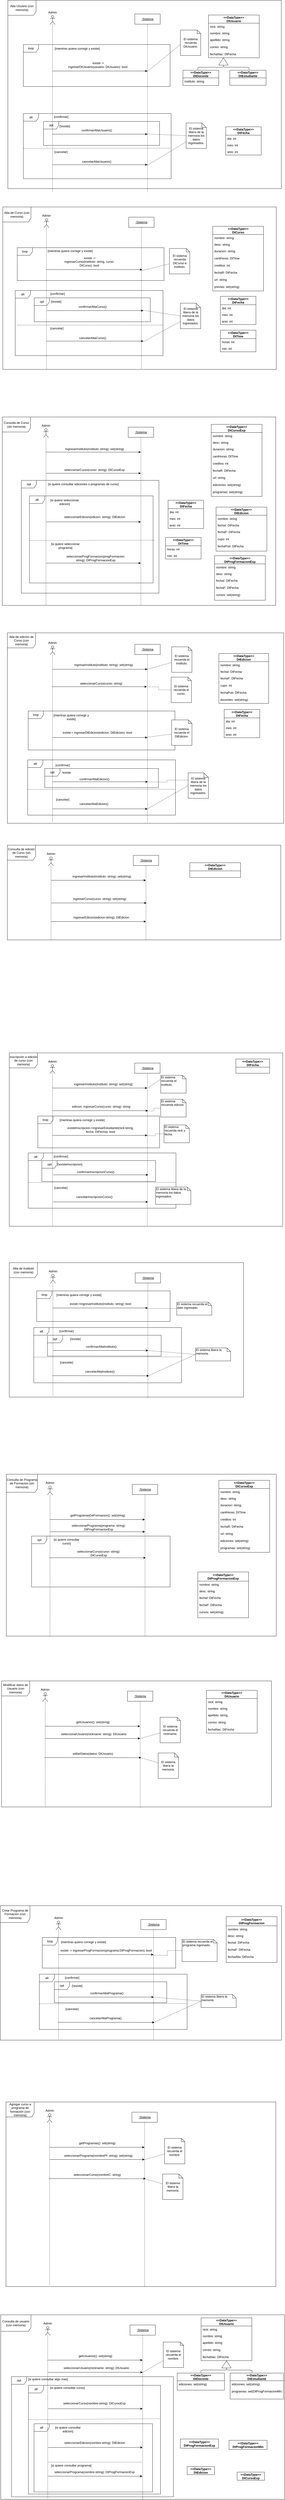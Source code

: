<mxfile version="13.6.4" type="gitlab">
  <diagram id="OpShXmH8Ql0zc2l8n3LG" name="Page-1">
    <mxGraphModel dx="1422" dy="738" grid="0" gridSize="10" guides="1" tooltips="1" connect="1" arrows="1" fold="1" page="1" pageScale="1" pageWidth="1169" pageHeight="827" math="0" shadow="0">
      <root>
        <mxCell id="0" />
        <mxCell id="1" parent="0" />
        <mxCell id="4k3td52Sg-qSRhUa-TWR-39" value="Modificar datos de Usuario (con memoria)" style="shape=umlFrame;whiteSpace=wrap;html=1;width=111;height=59;" parent="1" vertex="1">
          <mxGeometry x="41" y="6642" width="1063" height="495" as="geometry" />
        </mxCell>
        <mxCell id="4k3td52Sg-qSRhUa-TWR-70" value="opt" style="shape=umlFrame;whiteSpace=wrap;html=1;" parent="1" vertex="1">
          <mxGeometry x="249" y="7824" width="442.75" height="82" as="geometry" />
        </mxCell>
        <mxCell id="BxSZd1oOKs2nxdDxDw3N-108" value="opt" style="shape=umlFrame;whiteSpace=wrap;html=1;" parent="1" vertex="1">
          <mxGeometry x="206.5" y="516" width="457" height="94" as="geometry" />
        </mxCell>
        <mxCell id="oXWvmlGvXetgooccEpqr-32" value="Alta Usuario (con memoria)&lt;br&gt;" style="shape=umlFrame;whiteSpace=wrap;html=1;width=111;height=59;" parent="1" vertex="1">
          <mxGeometry x="66" y="40" width="1077" height="740" as="geometry" />
        </mxCell>
        <mxCell id="4k3td52Sg-qSRhUa-TWR-196" value="&lt;&lt;DataType&gt;&gt;&#xa;DtEstudiante" style="swimlane;fontStyle=1;childLayout=stackLayout;horizontal=1;startSize=30;fillColor=none;horizontalStack=0;resizeParent=1;resizeParentMax=0;resizeLast=0;collapsible=1;marginBottom=0;" parent="1" vertex="1">
          <mxGeometry x="940" y="315" width="143" height="59" as="geometry" />
        </mxCell>
        <mxCell id="4k3td52Sg-qSRhUa-TWR-198" value="&lt;&lt;DataType&gt;&gt;&#xa;DtDocente" style="swimlane;fontStyle=1;childLayout=stackLayout;horizontal=1;startSize=30;fillColor=none;horizontalStack=0;resizeParent=1;resizeParentMax=0;resizeLast=0;collapsible=1;marginBottom=0;" parent="1" vertex="1">
          <mxGeometry x="755.5" y="315" width="141" height="60" as="geometry" />
        </mxCell>
        <mxCell id="4k3td52Sg-qSRhUa-TWR-199" value="instituto: string" style="text;strokeColor=none;fillColor=none;align=left;verticalAlign=top;spacingLeft=4;spacingRight=4;overflow=hidden;rotatable=0;points=[[0,0.5],[1,0.5]];portConstraint=eastwest;" parent="4k3td52Sg-qSRhUa-TWR-198" vertex="1">
          <mxGeometry y="30" width="141" height="30" as="geometry" />
        </mxCell>
        <mxCell id="4k3td52Sg-qSRhUa-TWR-191" value="&lt;&lt;DataType&gt;&gt;&#xa;DtUsuario" style="swimlane;fontStyle=1;childLayout=stackLayout;horizontal=1;startSize=32;fillColor=none;horizontalStack=0;resizeParent=1;resizeParentMax=0;resizeLast=0;collapsible=1;marginBottom=0;" parent="1" vertex="1">
          <mxGeometry x="856" y="98" width="200" height="168" as="geometry" />
        </mxCell>
        <mxCell id="4k3td52Sg-qSRhUa-TWR-192" value="nick: string" style="text;strokeColor=none;fillColor=none;align=left;verticalAlign=top;spacingLeft=4;spacingRight=4;overflow=hidden;rotatable=0;points=[[0,0.5],[1,0.5]];portConstraint=eastwest;" parent="4k3td52Sg-qSRhUa-TWR-191" vertex="1">
          <mxGeometry y="32" width="200" height="26" as="geometry" />
        </mxCell>
        <mxCell id="4k3td52Sg-qSRhUa-TWR-193" value="nombre: string" style="text;strokeColor=none;fillColor=none;align=left;verticalAlign=top;spacingLeft=4;spacingRight=4;overflow=hidden;rotatable=0;points=[[0,0.5],[1,0.5]];portConstraint=eastwest;" parent="4k3td52Sg-qSRhUa-TWR-191" vertex="1">
          <mxGeometry y="58" width="200" height="26" as="geometry" />
        </mxCell>
        <mxCell id="4k3td52Sg-qSRhUa-TWR-194" value="apellido: string&#xa;&#xa;correo: string&#xa;&#xa;fechaNac: DtFecha&#xa;&#xa;" style="text;strokeColor=none;fillColor=none;align=left;verticalAlign=top;spacingLeft=4;spacingRight=4;overflow=hidden;rotatable=0;points=[[0,0.5],[1,0.5]];portConstraint=eastwest;" parent="4k3td52Sg-qSRhUa-TWR-191" vertex="1">
          <mxGeometry y="84" width="200" height="84" as="geometry" />
        </mxCell>
        <mxCell id="4k3td52Sg-qSRhUa-TWR-120" value="Consulta de usuario (con memoria)" style="shape=umlFrame;whiteSpace=wrap;html=1;width=119;height=65;" parent="1" vertex="1">
          <mxGeometry x="38" y="9132" width="1118" height="725" as="geometry" />
        </mxCell>
        <mxCell id="4k3td52Sg-qSRhUa-TWR-150" value="opt" style="shape=umlFrame;whiteSpace=wrap;html=1;" parent="1" vertex="1">
          <mxGeometry x="80" y="9375" width="638" height="472" as="geometry" />
        </mxCell>
        <mxCell id="4k3td52Sg-qSRhUa-TWR-134" value="alt" style="shape=umlFrame;whiteSpace=wrap;html=1;" parent="1" vertex="1">
          <mxGeometry x="147" y="9409" width="520" height="427" as="geometry" />
        </mxCell>
        <mxCell id="4k3td52Sg-qSRhUa-TWR-142" value="alt" style="shape=umlFrame;whiteSpace=wrap;html=1;" parent="1" vertex="1">
          <mxGeometry x="169" y="9560" width="467" height="268" as="geometry" />
        </mxCell>
        <mxCell id="4k3td52Sg-qSRhUa-TWR-72" value="Crear Programa de Formación (con memoria)" style="shape=umlFrame;whiteSpace=wrap;html=1;width=117;height=66;" parent="1" vertex="1">
          <mxGeometry x="36" y="7525" width="1108" height="528" as="geometry" />
        </mxCell>
        <mxCell id="4k3td52Sg-qSRhUa-TWR-79" value="alt" style="shape=umlFrame;whiteSpace=wrap;html=1;" parent="1" vertex="1">
          <mxGeometry x="190" y="7794" width="582" height="217" as="geometry" />
        </mxCell>
        <mxCell id="4k3td52Sg-qSRhUa-TWR-27" value="opt" style="shape=umlFrame;whiteSpace=wrap;html=1;" parent="1" vertex="1">
          <mxGeometry x="159.5" y="6073" width="545.5" height="200" as="geometry" />
        </mxCell>
        <mxCell id="4k3td52Sg-qSRhUa-TWR-6" value="Consulta de Programa de Formacion (sin memoria)" style="shape=umlFrame;whiteSpace=wrap;html=1;width=123;height=71;" parent="1" vertex="1">
          <mxGeometry x="60" y="5830" width="1063" height="636" as="geometry" />
        </mxCell>
        <mxCell id="BxSZd1oOKs2nxdDxDw3N-160" value="opt" style="shape=umlFrame;whiteSpace=wrap;html=1;" parent="1" vertex="1">
          <mxGeometry x="221.75" y="5284" width="448" height="82" as="geometry" />
        </mxCell>
        <mxCell id="BxSZd1oOKs2nxdDxDw3N-13" value="alt" style="shape=umlFrame;whiteSpace=wrap;html=1;" parent="1" vertex="1">
          <mxGeometry x="144" y="3024" width="582" height="217" as="geometry" />
        </mxCell>
        <mxCell id="BxSZd1oOKs2nxdDxDw3N-117" value="opt" style="shape=umlFrame;whiteSpace=wrap;html=1;" parent="1" vertex="1">
          <mxGeometry x="211.25" y="3058" width="447.5" height="75" as="geometry" />
        </mxCell>
        <mxCell id="BxSZd1oOKs2nxdDxDw3N-12" value="Alta de edición de Curso (con memoria)" style="shape=umlFrame;whiteSpace=wrap;html=1;width=111;height=59;" parent="1" vertex="1">
          <mxGeometry x="64" y="2525" width="1088" height="748" as="geometry" />
        </mxCell>
        <mxCell id="BxSZd1oOKs2nxdDxDw3N-5" value="&lt;&lt;DataType&gt;&gt;&#xa;DtFecha" style="swimlane;fontStyle=1;childLayout=stackLayout;horizontal=1;startSize=33;fillColor=none;horizontalStack=0;resizeParent=1;resizeParentMax=0;resizeLast=0;collapsible=1;marginBottom=0;" parent="1" vertex="1">
          <mxGeometry x="918" y="2826" width="140" height="111" as="geometry" />
        </mxCell>
        <mxCell id="BxSZd1oOKs2nxdDxDw3N-6" value="dia: int" style="text;strokeColor=none;fillColor=none;align=left;verticalAlign=top;spacingLeft=4;spacingRight=4;overflow=hidden;rotatable=0;points=[[0,0.5],[1,0.5]];portConstraint=eastwest;" parent="BxSZd1oOKs2nxdDxDw3N-5" vertex="1">
          <mxGeometry y="33" width="140" height="26" as="geometry" />
        </mxCell>
        <mxCell id="BxSZd1oOKs2nxdDxDw3N-7" value="mes: int" style="text;strokeColor=none;fillColor=none;align=left;verticalAlign=top;spacingLeft=4;spacingRight=4;overflow=hidden;rotatable=0;points=[[0,0.5],[1,0.5]];portConstraint=eastwest;" parent="BxSZd1oOKs2nxdDxDw3N-5" vertex="1">
          <mxGeometry y="59" width="140" height="26" as="geometry" />
        </mxCell>
        <mxCell id="BxSZd1oOKs2nxdDxDw3N-8" value="anio: int" style="text;strokeColor=none;fillColor=none;align=left;verticalAlign=top;spacingLeft=4;spacingRight=4;overflow=hidden;rotatable=0;points=[[0,0.5],[1,0.5]];portConstraint=eastwest;" parent="BxSZd1oOKs2nxdDxDw3N-5" vertex="1">
          <mxGeometry y="85" width="140" height="26" as="geometry" />
        </mxCell>
        <mxCell id="BxSZd1oOKs2nxdDxDw3N-156" value="loop" style="shape=umlFrame;whiteSpace=wrap;html=1;" parent="1" vertex="1">
          <mxGeometry x="179.5" y="5110" width="525.5" height="120" as="geometry" />
        </mxCell>
        <mxCell id="BxSZd1oOKs2nxdDxDw3N-145" value="Alta de Instituto (con memoria)" style="shape=umlFrame;whiteSpace=wrap;html=1;width=111;height=59;" parent="1" vertex="1">
          <mxGeometry x="71.5" y="4999" width="922.5" height="528" as="geometry" />
        </mxCell>
        <mxCell id="BxSZd1oOKs2nxdDxDw3N-97" value="Inscripción a edición de curso (con memoria)" style="shape=umlFrame;whiteSpace=wrap;html=1;width=111;height=59;" parent="1" vertex="1">
          <mxGeometry x="71.5" y="4175" width="1077" height="681" as="geometry" />
        </mxCell>
        <mxCell id="BxSZd1oOKs2nxdDxDw3N-125" value="alt" style="shape=umlFrame;whiteSpace=wrap;html=1;" parent="1" vertex="1">
          <mxGeometry x="146" y="4568" width="582" height="217" as="geometry" />
        </mxCell>
        <mxCell id="BxSZd1oOKs2nxdDxDw3N-134" value="opt" style="shape=umlFrame;whiteSpace=wrap;html=1;" parent="1" vertex="1">
          <mxGeometry x="199.75" y="4598" width="448" height="82" as="geometry" />
        </mxCell>
        <mxCell id="BxSZd1oOKs2nxdDxDw3N-121" value="loop" style="shape=umlFrame;whiteSpace=wrap;html=1;" parent="1" vertex="1">
          <mxGeometry x="184" y="4423" width="479.5" height="125" as="geometry" />
        </mxCell>
        <mxCell id="oXWvmlGvXetgooccEpqr-95" value="Alta de Curso (con memoria)" style="shape=umlFrame;whiteSpace=wrap;html=1;width=111;height=59;" parent="1" vertex="1">
          <mxGeometry x="46" y="852" width="1077" height="638" as="geometry" />
        </mxCell>
        <mxCell id="oXWvmlGvXetgooccEpqr-96" value="alt" style="shape=umlFrame;whiteSpace=wrap;html=1;" parent="1" vertex="1">
          <mxGeometry x="95" y="1180" width="582" height="256" as="geometry" />
        </mxCell>
        <mxCell id="BxSZd1oOKs2nxdDxDw3N-113" value="opt" style="shape=umlFrame;whiteSpace=wrap;html=1;" parent="1" vertex="1">
          <mxGeometry x="170" y="1209" width="457" height="94" as="geometry" />
        </mxCell>
        <mxCell id="oXWvmlGvXetgooccEpqr-127" value="&lt;&lt;DataType&gt;&gt;&#xa;DtFecha" style="swimlane;fontStyle=1;childLayout=stackLayout;horizontal=1;startSize=33;fillColor=none;horizontalStack=0;resizeParent=1;resizeParentMax=0;resizeLast=0;collapsible=1;marginBottom=0;" parent="1" vertex="1">
          <mxGeometry x="903" y="1203" width="140" height="111" as="geometry" />
        </mxCell>
        <mxCell id="oXWvmlGvXetgooccEpqr-128" value="dia: int" style="text;strokeColor=none;fillColor=none;align=left;verticalAlign=top;spacingLeft=4;spacingRight=4;overflow=hidden;rotatable=0;points=[[0,0.5],[1,0.5]];portConstraint=eastwest;" parent="oXWvmlGvXetgooccEpqr-127" vertex="1">
          <mxGeometry y="33" width="140" height="26" as="geometry" />
        </mxCell>
        <mxCell id="oXWvmlGvXetgooccEpqr-129" value="mes: int" style="text;strokeColor=none;fillColor=none;align=left;verticalAlign=top;spacingLeft=4;spacingRight=4;overflow=hidden;rotatable=0;points=[[0,0.5],[1,0.5]];portConstraint=eastwest;" parent="oXWvmlGvXetgooccEpqr-127" vertex="1">
          <mxGeometry y="59" width="140" height="26" as="geometry" />
        </mxCell>
        <mxCell id="oXWvmlGvXetgooccEpqr-130" value="anio: int" style="text;strokeColor=none;fillColor=none;align=left;verticalAlign=top;spacingLeft=4;spacingRight=4;overflow=hidden;rotatable=0;points=[[0,0.5],[1,0.5]];portConstraint=eastwest;" parent="oXWvmlGvXetgooccEpqr-127" vertex="1">
          <mxGeometry y="85" width="140" height="26" as="geometry" />
        </mxCell>
        <mxCell id="oXWvmlGvXetgooccEpqr-131" value="&lt;&lt;DataType&gt;&gt;&#xa;DtTime" style="swimlane;fontStyle=1;childLayout=stackLayout;horizontal=1;startSize=33;fillColor=none;horizontalStack=0;resizeParent=1;resizeParentMax=0;resizeLast=0;collapsible=1;marginBottom=0;" parent="1" vertex="1">
          <mxGeometry x="903" y="1336" width="140" height="85" as="geometry" />
        </mxCell>
        <mxCell id="oXWvmlGvXetgooccEpqr-132" value="horas: int" style="text;strokeColor=none;fillColor=none;align=left;verticalAlign=top;spacingLeft=4;spacingRight=4;overflow=hidden;rotatable=0;points=[[0,0.5],[1,0.5]];portConstraint=eastwest;" parent="oXWvmlGvXetgooccEpqr-131" vertex="1">
          <mxGeometry y="33" width="140" height="26" as="geometry" />
        </mxCell>
        <mxCell id="oXWvmlGvXetgooccEpqr-133" value="min: int" style="text;strokeColor=none;fillColor=none;align=left;verticalAlign=top;spacingLeft=4;spacingRight=4;overflow=hidden;rotatable=0;points=[[0,0.5],[1,0.5]];portConstraint=eastwest;" parent="oXWvmlGvXetgooccEpqr-131" vertex="1">
          <mxGeometry y="59" width="140" height="26" as="geometry" />
        </mxCell>
        <mxCell id="BxSZd1oOKs2nxdDxDw3N-57" value="Consulta de edición de Curso (sin memoria)" style="shape=umlFrame;whiteSpace=wrap;html=1;width=111;height=59;" parent="1" vertex="1">
          <mxGeometry x="64" y="3359" width="1077" height="372" as="geometry" />
        </mxCell>
        <mxCell id="oXWvmlGvXetgooccEpqr-51" value="Consulta de Curso (sin memoria)" style="shape=umlFrame;whiteSpace=wrap;html=1;width=111;height=59;" parent="1" vertex="1">
          <mxGeometry x="44" y="1677" width="1077" height="740" as="geometry" />
        </mxCell>
        <mxCell id="oXWvmlGvXetgooccEpqr-138" value="opt" style="shape=umlFrame;whiteSpace=wrap;html=1;" parent="1" vertex="1">
          <mxGeometry x="119" y="1926" width="542" height="443" as="geometry" />
        </mxCell>
        <mxCell id="oXWvmlGvXetgooccEpqr-140" value="alt" style="shape=umlFrame;whiteSpace=wrap;html=1;" parent="1" vertex="1">
          <mxGeometry x="151" y="1987" width="487" height="342" as="geometry" />
        </mxCell>
        <mxCell id="oXWvmlGvXetgooccEpqr-20" value="alt" style="shape=umlFrame;whiteSpace=wrap;html=1;" parent="1" vertex="1">
          <mxGeometry x="127" y="485" width="582" height="256" as="geometry" />
        </mxCell>
        <mxCell id="oXWvmlGvXetgooccEpqr-10" value="loop" style="shape=umlFrame;whiteSpace=wrap;html=1;" parent="1" vertex="1">
          <mxGeometry x="127" y="214" width="578" height="165" as="geometry" />
        </mxCell>
        <mxCell id="oXWvmlGvXetgooccEpqr-1" value="" style="shape=umlLifeline;participant=umlActor;perimeter=lifelinePerimeter;whiteSpace=wrap;html=1;container=1;collapsible=0;recursiveResize=0;verticalAlign=top;spacingTop=36;outlineConnect=0;size=35;" parent="1" vertex="1">
          <mxGeometry x="232" y="100" width="20" height="693" as="geometry" />
        </mxCell>
        <mxCell id="oXWvmlGvXetgooccEpqr-3" value="&lt;u&gt;:Sistema&lt;/u&gt;" style="shape=umlLifeline;perimeter=lifelinePerimeter;whiteSpace=wrap;html=1;container=1;collapsible=0;recursiveResize=0;outlineConnect=0;" parent="1" vertex="1">
          <mxGeometry x="566" y="94" width="100" height="701" as="geometry" />
        </mxCell>
        <mxCell id="oXWvmlGvXetgooccEpqr-4" value="Admin" style="text;html=1;strokeColor=none;fillColor=none;align=center;verticalAlign=middle;whiteSpace=wrap;rounded=0;" parent="1" vertex="1">
          <mxGeometry x="222" y="78" width="40" height="20" as="geometry" />
        </mxCell>
        <mxCell id="oXWvmlGvXetgooccEpqr-6" value="&amp;nbsp;existe :=&lt;br&gt;ingresarDtUsuario(usuario: DtUsuario): bool" style="text;html=1;strokeColor=none;fillColor=none;align=center;verticalAlign=middle;whiteSpace=wrap;rounded=0;" parent="1" vertex="1">
          <mxGeometry x="240" y="284" width="361" height="20" as="geometry" />
        </mxCell>
        <mxCell id="oXWvmlGvXetgooccEpqr-9" value="El sistema recuerda DtUsuario." style="shape=note;whiteSpace=wrap;html=1;backgroundOutline=1;darkOpacity=0.05;size=14;" parent="1" vertex="1">
          <mxGeometry x="745.5" y="157" width="80" height="100" as="geometry" />
        </mxCell>
        <mxCell id="oXWvmlGvXetgooccEpqr-11" value="[mientras quiera corregir y existe]" style="text;html=1;strokeColor=none;fillColor=none;align=center;verticalAlign=middle;whiteSpace=wrap;rounded=0;" parent="1" vertex="1">
          <mxGeometry x="240" y="220" width="199" height="20" as="geometry" />
        </mxCell>
        <mxCell id="oXWvmlGvXetgooccEpqr-18" value="" style="endArrow=none;dashed=1;html=1;entryX=-0.012;entryY=0.575;entryDx=0;entryDy=0;entryPerimeter=0;" parent="1" target="oXWvmlGvXetgooccEpqr-9" edge="1">
          <mxGeometry width="50" height="50" relative="1" as="geometry">
            <mxPoint x="616" y="319" as="sourcePoint" />
            <mxPoint x="744" y="326.024" as="targetPoint" />
          </mxGeometry>
        </mxCell>
        <mxCell id="oXWvmlGvXetgooccEpqr-21" value="" style="endArrow=none;dashed=1;html=1;entryX=1.001;entryY=0.531;entryDx=0;entryDy=0;entryPerimeter=0;" parent="1" target="oXWvmlGvXetgooccEpqr-20" edge="1">
          <mxGeometry width="50" height="50" relative="1" as="geometry">
            <mxPoint x="127" y="622" as="sourcePoint" />
            <mxPoint x="177" y="572" as="targetPoint" />
          </mxGeometry>
        </mxCell>
        <mxCell id="oXWvmlGvXetgooccEpqr-22" value="[confirmar]&lt;br&gt;" style="text;html=1;strokeColor=none;fillColor=none;align=center;verticalAlign=middle;whiteSpace=wrap;rounded=0;" parent="1" vertex="1">
          <mxGeometry x="256" y="488" width="40" height="20" as="geometry" />
        </mxCell>
        <mxCell id="oXWvmlGvXetgooccEpqr-23" value="" style="endArrow=classic;html=1;" parent="1" target="oXWvmlGvXetgooccEpqr-3" edge="1">
          <mxGeometry width="50" height="50" relative="1" as="geometry">
            <mxPoint x="241" y="566" as="sourcePoint" />
            <mxPoint x="291" y="516" as="targetPoint" />
          </mxGeometry>
        </mxCell>
        <mxCell id="oXWvmlGvXetgooccEpqr-24" value="confirmarAltaUsuario()" style="text;html=1;strokeColor=none;fillColor=none;align=center;verticalAlign=middle;whiteSpace=wrap;rounded=0;" parent="1" vertex="1">
          <mxGeometry x="396" y="541" width="40" height="20" as="geometry" />
        </mxCell>
        <mxCell id="oXWvmlGvXetgooccEpqr-25" value="" style="endArrow=classic;html=1;" parent="1" target="oXWvmlGvXetgooccEpqr-3" edge="1">
          <mxGeometry width="50" height="50" relative="1" as="geometry">
            <mxPoint x="242" y="686" as="sourcePoint" />
            <mxPoint x="292" y="636" as="targetPoint" />
          </mxGeometry>
        </mxCell>
        <mxCell id="oXWvmlGvXetgooccEpqr-26" value="cancelarAltaUsuario()" style="text;html=1;strokeColor=none;fillColor=none;align=center;verticalAlign=middle;whiteSpace=wrap;rounded=0;" parent="1" vertex="1">
          <mxGeometry x="396" y="664" width="40" height="20" as="geometry" />
        </mxCell>
        <mxCell id="oXWvmlGvXetgooccEpqr-27" value="[cancelar]" style="text;html=1;strokeColor=none;fillColor=none;align=center;verticalAlign=middle;whiteSpace=wrap;rounded=0;" parent="1" vertex="1">
          <mxGeometry x="255" y="626" width="40" height="20" as="geometry" />
        </mxCell>
        <mxCell id="oXWvmlGvXetgooccEpqr-28" value="" style="endArrow=none;dashed=1;html=1;" parent="1" target="oXWvmlGvXetgooccEpqr-29" edge="1">
          <mxGeometry width="50" height="50" relative="1" as="geometry">
            <mxPoint x="616" y="688" as="sourcePoint" />
            <mxPoint x="799" y="649" as="targetPoint" />
          </mxGeometry>
        </mxCell>
        <mxCell id="oXWvmlGvXetgooccEpqr-29" value="El sistema libera de la memoria los datos ingresados." style="shape=note;whiteSpace=wrap;html=1;backgroundOutline=1;darkOpacity=0.05;size=18;" parent="1" vertex="1">
          <mxGeometry x="768" y="522" width="80" height="100" as="geometry" />
        </mxCell>
        <mxCell id="oXWvmlGvXetgooccEpqr-30" value="" style="endArrow=none;dashed=1;html=1;entryX=0;entryY=0.5;entryDx=0;entryDy=0;entryPerimeter=0;" parent="1" target="oXWvmlGvXetgooccEpqr-29" edge="1">
          <mxGeometry width="50" height="50" relative="1" as="geometry">
            <mxPoint x="616" y="565" as="sourcePoint" />
            <mxPoint x="747" y="528.228" as="targetPoint" />
          </mxGeometry>
        </mxCell>
        <mxCell id="oXWvmlGvXetgooccEpqr-47" value="&lt;&lt;DataType&gt;&gt;&#xa;DtFecha" style="swimlane;fontStyle=1;childLayout=stackLayout;horizontal=1;startSize=33;fillColor=none;horizontalStack=0;resizeParent=1;resizeParentMax=0;resizeLast=0;collapsible=1;marginBottom=0;" parent="1" vertex="1">
          <mxGeometry x="924" y="537" width="140" height="111" as="geometry" />
        </mxCell>
        <mxCell id="oXWvmlGvXetgooccEpqr-48" value="dia: int" style="text;strokeColor=none;fillColor=none;align=left;verticalAlign=top;spacingLeft=4;spacingRight=4;overflow=hidden;rotatable=0;points=[[0,0.5],[1,0.5]];portConstraint=eastwest;" parent="oXWvmlGvXetgooccEpqr-47" vertex="1">
          <mxGeometry y="33" width="140" height="26" as="geometry" />
        </mxCell>
        <mxCell id="oXWvmlGvXetgooccEpqr-49" value="mes: int" style="text;strokeColor=none;fillColor=none;align=left;verticalAlign=top;spacingLeft=4;spacingRight=4;overflow=hidden;rotatable=0;points=[[0,0.5],[1,0.5]];portConstraint=eastwest;" parent="oXWvmlGvXetgooccEpqr-47" vertex="1">
          <mxGeometry y="59" width="140" height="26" as="geometry" />
        </mxCell>
        <mxCell id="oXWvmlGvXetgooccEpqr-50" value="anio: int" style="text;strokeColor=none;fillColor=none;align=left;verticalAlign=top;spacingLeft=4;spacingRight=4;overflow=hidden;rotatable=0;points=[[0,0.5],[1,0.5]];portConstraint=eastwest;" parent="oXWvmlGvXetgooccEpqr-47" vertex="1">
          <mxGeometry y="85" width="140" height="26" as="geometry" />
        </mxCell>
        <mxCell id="oXWvmlGvXetgooccEpqr-123" value="&lt;&lt;DataType&gt;&gt;&#xa;DtCurso" style="swimlane;fontStyle=1;childLayout=stackLayout;horizontal=1;startSize=32;fillColor=none;horizontalStack=0;resizeParent=1;resizeParentMax=0;resizeLast=0;collapsible=1;marginBottom=0;" parent="1" vertex="1">
          <mxGeometry x="873" y="928" width="200" height="254" as="geometry" />
        </mxCell>
        <mxCell id="oXWvmlGvXetgooccEpqr-124" value="nombre: string" style="text;strokeColor=none;fillColor=none;align=left;verticalAlign=top;spacingLeft=4;spacingRight=4;overflow=hidden;rotatable=0;points=[[0,0.5],[1,0.5]];portConstraint=eastwest;" parent="oXWvmlGvXetgooccEpqr-123" vertex="1">
          <mxGeometry y="32" width="200" height="26" as="geometry" />
        </mxCell>
        <mxCell id="oXWvmlGvXetgooccEpqr-125" value="desc: string" style="text;strokeColor=none;fillColor=none;align=left;verticalAlign=top;spacingLeft=4;spacingRight=4;overflow=hidden;rotatable=0;points=[[0,0.5],[1,0.5]];portConstraint=eastwest;" parent="oXWvmlGvXetgooccEpqr-123" vertex="1">
          <mxGeometry y="58" width="200" height="26" as="geometry" />
        </mxCell>
        <mxCell id="oXWvmlGvXetgooccEpqr-126" value="duracion: string&#xa;&#xa;cantHoras: DtTime&#xa;&#xa;creditos: int&#xa;&#xa;fechaR: DtFecha&#xa;&#xa;url: string&#xa;&#xa;previas: set(string)&#xa;&#xa;&#xa;" style="text;strokeColor=none;fillColor=none;align=left;verticalAlign=top;spacingLeft=4;spacingRight=4;overflow=hidden;rotatable=0;points=[[0,0.5],[1,0.5]];portConstraint=eastwest;" parent="oXWvmlGvXetgooccEpqr-123" vertex="1">
          <mxGeometry y="84" width="200" height="170" as="geometry" />
        </mxCell>
        <mxCell id="oXWvmlGvXetgooccEpqr-55" value="" style="shape=umlLifeline;participant=umlActor;perimeter=lifelinePerimeter;whiteSpace=wrap;html=1;container=1;collapsible=0;recursiveResize=0;verticalAlign=top;spacingTop=36;outlineConnect=0;size=35;" parent="1" vertex="1">
          <mxGeometry x="206" y="1723" width="20" height="693" as="geometry" />
        </mxCell>
        <mxCell id="oXWvmlGvXetgooccEpqr-56" value="&lt;u&gt;:Sistema&lt;/u&gt;" style="shape=umlLifeline;perimeter=lifelinePerimeter;whiteSpace=wrap;html=1;container=1;collapsible=0;recursiveResize=0;outlineConnect=0;" parent="1" vertex="1">
          <mxGeometry x="540" y="1717" width="100" height="701" as="geometry" />
        </mxCell>
        <mxCell id="oXWvmlGvXetgooccEpqr-57" value="Admin" style="text;html=1;strokeColor=none;fillColor=none;align=center;verticalAlign=middle;whiteSpace=wrap;rounded=0;" parent="1" vertex="1">
          <mxGeometry x="196" y="1701" width="40" height="20" as="geometry" />
        </mxCell>
        <mxCell id="oXWvmlGvXetgooccEpqr-58" value="" style="endArrow=classic;html=1;" parent="1" target="oXWvmlGvXetgooccEpqr-56" edge="1">
          <mxGeometry width="50" height="50" relative="1" as="geometry">
            <mxPoint x="216" y="1815" as="sourcePoint" />
            <mxPoint x="266" y="1765" as="targetPoint" />
          </mxGeometry>
        </mxCell>
        <mxCell id="oXWvmlGvXetgooccEpqr-59" value="&amp;nbsp;&lt;br&gt;ingresarInstituto(instituto: string): set(string)" style="text;html=1;strokeColor=none;fillColor=none;align=center;verticalAlign=middle;whiteSpace=wrap;rounded=0;" parent="1" vertex="1">
          <mxGeometry x="278.5" y="1785" width="257" height="20" as="geometry" />
        </mxCell>
        <mxCell id="oXWvmlGvXetgooccEpqr-97" value="loop" style="shape=umlFrame;whiteSpace=wrap;html=1;" parent="1" vertex="1">
          <mxGeometry x="103" y="1012" width="578" height="129" as="geometry" />
        </mxCell>
        <mxCell id="oXWvmlGvXetgooccEpqr-99" value="" style="shape=umlLifeline;participant=umlActor;perimeter=lifelinePerimeter;whiteSpace=wrap;html=1;container=1;collapsible=0;recursiveResize=0;verticalAlign=top;spacingTop=36;outlineConnect=0;size=35;" parent="1" vertex="1">
          <mxGeometry x="208" y="898" width="20" height="593" as="geometry" />
        </mxCell>
        <mxCell id="oXWvmlGvXetgooccEpqr-100" value="&lt;u&gt;:Sistema&lt;/u&gt;" style="shape=umlLifeline;perimeter=lifelinePerimeter;whiteSpace=wrap;html=1;container=1;collapsible=0;recursiveResize=0;outlineConnect=0;" parent="1" vertex="1">
          <mxGeometry x="542" y="892" width="100" height="598" as="geometry" />
        </mxCell>
        <mxCell id="oXWvmlGvXetgooccEpqr-101" value="Admin" style="text;html=1;strokeColor=none;fillColor=none;align=center;verticalAlign=middle;whiteSpace=wrap;rounded=0;" parent="1" vertex="1">
          <mxGeometry x="198" y="876" width="40" height="20" as="geometry" />
        </mxCell>
        <mxCell id="oXWvmlGvXetgooccEpqr-103" value="&amp;nbsp;existe :=&lt;br&gt;ingresarCurso(instituto: string, curso: DtCurso): bool" style="text;html=1;strokeColor=none;fillColor=none;align=center;verticalAlign=middle;whiteSpace=wrap;rounded=0;" parent="1" vertex="1">
          <mxGeometry x="283" y="1057" width="208" height="20" as="geometry" />
        </mxCell>
        <mxCell id="oXWvmlGvXetgooccEpqr-104" value="" style="endArrow=none;dashed=1;html=1;" parent="1" target="oXWvmlGvXetgooccEpqr-105" edge="1">
          <mxGeometry width="50" height="50" relative="1" as="geometry">
            <mxPoint x="592" y="1103" as="sourcePoint" />
            <mxPoint x="715.5" y="1075" as="targetPoint" />
          </mxGeometry>
        </mxCell>
        <mxCell id="oXWvmlGvXetgooccEpqr-105" value="El sistema recuerda DtCurso e instituto." style="shape=note;whiteSpace=wrap;html=1;backgroundOutline=1;darkOpacity=0.05;size=14;" parent="1" vertex="1">
          <mxGeometry x="702.5" y="1015" width="80" height="100" as="geometry" />
        </mxCell>
        <mxCell id="oXWvmlGvXetgooccEpqr-112" value="" style="endArrow=none;dashed=1;html=1;entryX=1.001;entryY=0.531;entryDx=0;entryDy=0;entryPerimeter=0;" parent="1" target="oXWvmlGvXetgooccEpqr-96" edge="1">
          <mxGeometry width="50" height="50" relative="1" as="geometry">
            <mxPoint x="103" y="1316" as="sourcePoint" />
            <mxPoint x="161" y="1265" as="targetPoint" />
          </mxGeometry>
        </mxCell>
        <mxCell id="oXWvmlGvXetgooccEpqr-113" value="[confirmar]&lt;br&gt;" style="text;html=1;strokeColor=none;fillColor=none;align=center;verticalAlign=middle;whiteSpace=wrap;rounded=0;" parent="1" vertex="1">
          <mxGeometry x="242" y="1183" width="40" height="20" as="geometry" />
        </mxCell>
        <mxCell id="oXWvmlGvXetgooccEpqr-114" value="" style="endArrow=classic;html=1;exitX=0.6;exitY=0.609;exitDx=0;exitDy=0;exitPerimeter=0;" parent="1" source="oXWvmlGvXetgooccEpqr-99" edge="1">
          <mxGeometry width="50" height="50" relative="1" as="geometry">
            <mxPoint x="225" y="1259" as="sourcePoint" />
            <mxPoint x="599.5" y="1259.0" as="targetPoint" />
          </mxGeometry>
        </mxCell>
        <mxCell id="oXWvmlGvXetgooccEpqr-115" value="confirmarAltaCurso()" style="text;html=1;strokeColor=none;fillColor=none;align=center;verticalAlign=middle;whiteSpace=wrap;rounded=0;" parent="1" vertex="1">
          <mxGeometry x="380" y="1234" width="40" height="20" as="geometry" />
        </mxCell>
        <mxCell id="oXWvmlGvXetgooccEpqr-116" value="" style="endArrow=classic;html=1;" parent="1" source="oXWvmlGvXetgooccEpqr-99" edge="1">
          <mxGeometry width="50" height="50" relative="1" as="geometry">
            <mxPoint x="226.0" y="1379" as="sourcePoint" />
            <mxPoint x="599.5" y="1379" as="targetPoint" />
          </mxGeometry>
        </mxCell>
        <mxCell id="oXWvmlGvXetgooccEpqr-117" value="cancelarAltaCurso()" style="text;html=1;strokeColor=none;fillColor=none;align=center;verticalAlign=middle;whiteSpace=wrap;rounded=0;" parent="1" vertex="1">
          <mxGeometry x="380" y="1357" width="40" height="20" as="geometry" />
        </mxCell>
        <mxCell id="oXWvmlGvXetgooccEpqr-118" value="[cancelar]" style="text;html=1;strokeColor=none;fillColor=none;align=center;verticalAlign=middle;whiteSpace=wrap;rounded=0;" parent="1" vertex="1">
          <mxGeometry x="239" y="1319" width="40" height="20" as="geometry" />
        </mxCell>
        <mxCell id="oXWvmlGvXetgooccEpqr-119" value="" style="endArrow=none;dashed=1;html=1;" parent="1" target="oXWvmlGvXetgooccEpqr-120" edge="1">
          <mxGeometry width="50" height="50" relative="1" as="geometry">
            <mxPoint x="600" y="1381" as="sourcePoint" />
            <mxPoint x="783" y="1342" as="targetPoint" />
          </mxGeometry>
        </mxCell>
        <mxCell id="oXWvmlGvXetgooccEpqr-120" value="El sistema libera de la memoria los datos ingresados." style="shape=note;whiteSpace=wrap;html=1;backgroundOutline=1;darkOpacity=0.05;size=18;" parent="1" vertex="1">
          <mxGeometry x="745.5" y="1230" width="80" height="100" as="geometry" />
        </mxCell>
        <mxCell id="oXWvmlGvXetgooccEpqr-121" value="" style="endArrow=none;dashed=1;html=1;entryX=0;entryY=0.5;entryDx=0;entryDy=0;entryPerimeter=0;" parent="1" target="oXWvmlGvXetgooccEpqr-120" edge="1">
          <mxGeometry width="50" height="50" relative="1" as="geometry">
            <mxPoint x="600" y="1258" as="sourcePoint" />
            <mxPoint x="731" y="1221.228" as="targetPoint" />
          </mxGeometry>
        </mxCell>
        <mxCell id="oXWvmlGvXetgooccEpqr-134" value="" style="endArrow=classic;html=1;" parent="1" target="oXWvmlGvXetgooccEpqr-56" edge="1">
          <mxGeometry width="50" height="50" relative="1" as="geometry">
            <mxPoint x="217" y="1898" as="sourcePoint" />
            <mxPoint x="267" y="1848" as="targetPoint" />
          </mxGeometry>
        </mxCell>
        <mxCell id="oXWvmlGvXetgooccEpqr-135" value="seleccionarCurso(curso: string): DtCursoExp" style="text;html=1;strokeColor=none;fillColor=none;align=center;verticalAlign=middle;whiteSpace=wrap;rounded=0;" parent="1" vertex="1">
          <mxGeometry x="283" y="1875" width="248" height="20" as="geometry" />
        </mxCell>
        <mxCell id="oXWvmlGvXetgooccEpqr-141" value="[si quiere consultar ediciones o programas de curso]" style="text;html=1;strokeColor=none;fillColor=none;align=center;verticalAlign=middle;whiteSpace=wrap;rounded=0;" parent="1" vertex="1">
          <mxGeometry x="213" y="1931" width="300" height="20" as="geometry" />
        </mxCell>
        <mxCell id="oXWvmlGvXetgooccEpqr-142" value="" style="endArrow=none;dashed=1;html=1;entryX=1.008;entryY=0.509;entryDx=0;entryDy=0;entryPerimeter=0;" parent="1" target="oXWvmlGvXetgooccEpqr-140" edge="1">
          <mxGeometry width="50" height="50" relative="1" as="geometry">
            <mxPoint x="153" y="2162" as="sourcePoint" />
            <mxPoint x="203" y="2112" as="targetPoint" />
          </mxGeometry>
        </mxCell>
        <mxCell id="oXWvmlGvXetgooccEpqr-143" value="" style="endArrow=classic;html=1;" parent="1" target="oXWvmlGvXetgooccEpqr-56" edge="1">
          <mxGeometry width="50" height="50" relative="1" as="geometry">
            <mxPoint x="217" y="2089" as="sourcePoint" />
            <mxPoint x="267" y="2039" as="targetPoint" />
          </mxGeometry>
        </mxCell>
        <mxCell id="oXWvmlGvXetgooccEpqr-144" value="seleccionarEdicion(edicion: string): DtEdicion" style="text;html=1;strokeColor=none;fillColor=none;align=center;verticalAlign=middle;whiteSpace=wrap;rounded=0;" parent="1" vertex="1">
          <mxGeometry x="258" y="2059.5" width="300" height="20" as="geometry" />
        </mxCell>
        <mxCell id="oXWvmlGvXetgooccEpqr-145" value="" style="endArrow=classic;html=1;" parent="1" target="oXWvmlGvXetgooccEpqr-56" edge="1">
          <mxGeometry width="50" height="50" relative="1" as="geometry">
            <mxPoint x="217" y="2251" as="sourcePoint" />
            <mxPoint x="267" y="2201" as="targetPoint" />
          </mxGeometry>
        </mxCell>
        <mxCell id="oXWvmlGvXetgooccEpqr-146" value="seleccionarProgFormacion(progFormacion: string): DtProgFormacionExp" style="text;html=1;strokeColor=none;fillColor=none;align=center;verticalAlign=middle;whiteSpace=wrap;rounded=0;" parent="1" vertex="1">
          <mxGeometry x="284" y="2222" width="256" height="20" as="geometry" />
        </mxCell>
        <mxCell id="oXWvmlGvXetgooccEpqr-147" value="[si quiere seleccionar edicion]" style="text;html=1;strokeColor=none;fillColor=none;align=center;verticalAlign=middle;whiteSpace=wrap;rounded=0;" parent="1" vertex="1">
          <mxGeometry x="219" y="2001" width="141" height="20" as="geometry" />
        </mxCell>
        <mxCell id="oXWvmlGvXetgooccEpqr-148" value="[si quiere seleccionar programa]" style="text;html=1;strokeColor=none;fillColor=none;align=center;verticalAlign=middle;whiteSpace=wrap;rounded=0;" parent="1" vertex="1">
          <mxGeometry x="222" y="2173" width="141" height="20" as="geometry" />
        </mxCell>
        <mxCell id="oXWvmlGvXetgooccEpqr-79" value="&lt;&lt;DataType&gt;&gt;&#xa;DtCursoExp" style="swimlane;fontStyle=1;childLayout=stackLayout;horizontal=1;startSize=32;fillColor=none;horizontalStack=0;resizeParent=1;resizeParentMax=0;resizeLast=0;collapsible=1;marginBottom=0;" parent="1" vertex="1">
          <mxGeometry x="867" y="1706" width="200" height="283" as="geometry" />
        </mxCell>
        <mxCell id="oXWvmlGvXetgooccEpqr-80" value="nombre: string" style="text;strokeColor=none;fillColor=none;align=left;verticalAlign=top;spacingLeft=4;spacingRight=4;overflow=hidden;rotatable=0;points=[[0,0.5],[1,0.5]];portConstraint=eastwest;" parent="oXWvmlGvXetgooccEpqr-79" vertex="1">
          <mxGeometry y="32" width="200" height="26" as="geometry" />
        </mxCell>
        <mxCell id="oXWvmlGvXetgooccEpqr-81" value="desc: string" style="text;strokeColor=none;fillColor=none;align=left;verticalAlign=top;spacingLeft=4;spacingRight=4;overflow=hidden;rotatable=0;points=[[0,0.5],[1,0.5]];portConstraint=eastwest;" parent="oXWvmlGvXetgooccEpqr-79" vertex="1">
          <mxGeometry y="58" width="200" height="26" as="geometry" />
        </mxCell>
        <mxCell id="oXWvmlGvXetgooccEpqr-82" value="duracion: string&#xa;&#xa;cantHoras: DtTime&#xa;&#xa;creditos: int&#xa;&#xa;fechaR: DtFecha&#xa;&#xa;url: string&#xa;&#xa;ediciones: set(string)&#xa;&#xa;programas: set(string)&#xa;&#xa;&#xa;&#xa;&#xa;" style="text;strokeColor=none;fillColor=none;align=left;verticalAlign=top;spacingLeft=4;spacingRight=4;overflow=hidden;rotatable=0;points=[[0,0.5],[1,0.5]];portConstraint=eastwest;" parent="oXWvmlGvXetgooccEpqr-79" vertex="1">
          <mxGeometry y="84" width="200" height="199" as="geometry" />
        </mxCell>
        <mxCell id="oXWvmlGvXetgooccEpqr-85" value="&lt;&lt;DataType&gt;&gt;&#xa;DtFecha" style="swimlane;fontStyle=1;childLayout=stackLayout;horizontal=1;startSize=33;fillColor=none;horizontalStack=0;resizeParent=1;resizeParentMax=0;resizeLast=0;collapsible=1;marginBottom=0;" parent="1" vertex="1">
          <mxGeometry x="697" y="2004" width="140" height="111" as="geometry" />
        </mxCell>
        <mxCell id="oXWvmlGvXetgooccEpqr-86" value="dia: int" style="text;strokeColor=none;fillColor=none;align=left;verticalAlign=top;spacingLeft=4;spacingRight=4;overflow=hidden;rotatable=0;points=[[0,0.5],[1,0.5]];portConstraint=eastwest;" parent="oXWvmlGvXetgooccEpqr-85" vertex="1">
          <mxGeometry y="33" width="140" height="26" as="geometry" />
        </mxCell>
        <mxCell id="oXWvmlGvXetgooccEpqr-87" value="mes: int" style="text;strokeColor=none;fillColor=none;align=left;verticalAlign=top;spacingLeft=4;spacingRight=4;overflow=hidden;rotatable=0;points=[[0,0.5],[1,0.5]];portConstraint=eastwest;" parent="oXWvmlGvXetgooccEpqr-85" vertex="1">
          <mxGeometry y="59" width="140" height="26" as="geometry" />
        </mxCell>
        <mxCell id="oXWvmlGvXetgooccEpqr-88" value="anio: int" style="text;strokeColor=none;fillColor=none;align=left;verticalAlign=top;spacingLeft=4;spacingRight=4;overflow=hidden;rotatable=0;points=[[0,0.5],[1,0.5]];portConstraint=eastwest;" parent="oXWvmlGvXetgooccEpqr-85" vertex="1">
          <mxGeometry y="85" width="140" height="26" as="geometry" />
        </mxCell>
        <mxCell id="oXWvmlGvXetgooccEpqr-91" value="&lt;&lt;DataType&gt;&gt;&#xa;DtTime" style="swimlane;fontStyle=1;childLayout=stackLayout;horizontal=1;startSize=33;fillColor=none;horizontalStack=0;resizeParent=1;resizeParentMax=0;resizeLast=0;collapsible=1;marginBottom=0;" parent="1" vertex="1">
          <mxGeometry x="687" y="2150" width="140" height="85" as="geometry" />
        </mxCell>
        <mxCell id="oXWvmlGvXetgooccEpqr-92" value="horas: int" style="text;strokeColor=none;fillColor=none;align=left;verticalAlign=top;spacingLeft=4;spacingRight=4;overflow=hidden;rotatable=0;points=[[0,0.5],[1,0.5]];portConstraint=eastwest;" parent="oXWvmlGvXetgooccEpqr-91" vertex="1">
          <mxGeometry y="33" width="140" height="26" as="geometry" />
        </mxCell>
        <mxCell id="oXWvmlGvXetgooccEpqr-93" value="min: int" style="text;strokeColor=none;fillColor=none;align=left;verticalAlign=top;spacingLeft=4;spacingRight=4;overflow=hidden;rotatable=0;points=[[0,0.5],[1,0.5]];portConstraint=eastwest;" parent="oXWvmlGvXetgooccEpqr-91" vertex="1">
          <mxGeometry y="59" width="140" height="26" as="geometry" />
        </mxCell>
        <mxCell id="oXWvmlGvXetgooccEpqr-149" value="&lt;&lt;DataType&gt;&gt;&#xa;DtEdicion" style="swimlane;fontStyle=1;childLayout=stackLayout;horizontal=1;startSize=32;fillColor=none;horizontalStack=0;resizeParent=1;resizeParentMax=0;resizeLast=0;collapsible=1;marginBottom=0;" parent="1" vertex="1">
          <mxGeometry x="886" y="2031" width="200" height="173" as="geometry" />
        </mxCell>
        <mxCell id="oXWvmlGvXetgooccEpqr-150" value="nombre: string" style="text;strokeColor=none;fillColor=none;align=left;verticalAlign=top;spacingLeft=4;spacingRight=4;overflow=hidden;rotatable=0;points=[[0,0.5],[1,0.5]];portConstraint=eastwest;" parent="oXWvmlGvXetgooccEpqr-149" vertex="1">
          <mxGeometry y="32" width="200" height="26" as="geometry" />
        </mxCell>
        <mxCell id="oXWvmlGvXetgooccEpqr-151" value="fechaI: DtFecha" style="text;strokeColor=none;fillColor=none;align=left;verticalAlign=top;spacingLeft=4;spacingRight=4;overflow=hidden;rotatable=0;points=[[0,0.5],[1,0.5]];portConstraint=eastwest;" parent="oXWvmlGvXetgooccEpqr-149" vertex="1">
          <mxGeometry y="58" width="200" height="26" as="geometry" />
        </mxCell>
        <mxCell id="oXWvmlGvXetgooccEpqr-152" value="fechaF: DtFecha&#xa;&#xa;cupo: int&#xa;&#xa;fechaPub: DtFecha&#xa;&#xa;&#xa;&#xa;&#xa;" style="text;strokeColor=none;fillColor=none;align=left;verticalAlign=top;spacingLeft=4;spacingRight=4;overflow=hidden;rotatable=0;points=[[0,0.5],[1,0.5]];portConstraint=eastwest;" parent="oXWvmlGvXetgooccEpqr-149" vertex="1">
          <mxGeometry y="84" width="200" height="89" as="geometry" />
        </mxCell>
        <mxCell id="oXWvmlGvXetgooccEpqr-153" value="&lt;&lt;DataType&gt;&gt;&#xa;DtProgFormacionExp" style="swimlane;fontStyle=1;childLayout=stackLayout;horizontal=1;startSize=32;fillColor=none;horizontalStack=0;resizeParent=1;resizeParentMax=0;resizeLast=0;collapsible=1;marginBottom=0;" parent="1" vertex="1">
          <mxGeometry x="880" y="2222" width="200" height="175" as="geometry" />
        </mxCell>
        <mxCell id="oXWvmlGvXetgooccEpqr-154" value="nombre: string" style="text;strokeColor=none;fillColor=none;align=left;verticalAlign=top;spacingLeft=4;spacingRight=4;overflow=hidden;rotatable=0;points=[[0,0.5],[1,0.5]];portConstraint=eastwest;" parent="oXWvmlGvXetgooccEpqr-153" vertex="1">
          <mxGeometry y="32" width="200" height="26" as="geometry" />
        </mxCell>
        <mxCell id="oXWvmlGvXetgooccEpqr-155" value="desc: string" style="text;strokeColor=none;fillColor=none;align=left;verticalAlign=top;spacingLeft=4;spacingRight=4;overflow=hidden;rotatable=0;points=[[0,0.5],[1,0.5]];portConstraint=eastwest;" parent="oXWvmlGvXetgooccEpqr-153" vertex="1">
          <mxGeometry y="58" width="200" height="26" as="geometry" />
        </mxCell>
        <mxCell id="oXWvmlGvXetgooccEpqr-156" value="fechaI: DtFecha&#xa;&#xa;fechaF: DtFecha&#xa;&#xa;cursos: set(string)" style="text;strokeColor=none;fillColor=none;align=left;verticalAlign=top;spacingLeft=4;spacingRight=4;overflow=hidden;rotatable=0;points=[[0,0.5],[1,0.5]];portConstraint=eastwest;" parent="oXWvmlGvXetgooccEpqr-153" vertex="1">
          <mxGeometry y="84" width="200" height="91" as="geometry" />
        </mxCell>
        <mxCell id="BxSZd1oOKs2nxdDxDw3N-14" value="loop" style="shape=umlFrame;whiteSpace=wrap;html=1;" parent="1" vertex="1">
          <mxGeometry x="146" y="2832" width="578" height="153" as="geometry" />
        </mxCell>
        <mxCell id="BxSZd1oOKs2nxdDxDw3N-16" value="" style="shape=umlLifeline;participant=umlActor;perimeter=lifelinePerimeter;whiteSpace=wrap;html=1;container=1;collapsible=0;recursiveResize=0;verticalAlign=top;spacingTop=36;outlineConnect=0;size=35;" parent="1" vertex="1">
          <mxGeometry x="232" y="2576" width="20" height="693" as="geometry" />
        </mxCell>
        <mxCell id="BxSZd1oOKs2nxdDxDw3N-17" value="&lt;u&gt;:Sistema&lt;/u&gt;" style="shape=umlLifeline;perimeter=lifelinePerimeter;whiteSpace=wrap;html=1;container=1;collapsible=0;recursiveResize=0;outlineConnect=0;" parent="1" vertex="1">
          <mxGeometry x="566" y="2570" width="100" height="701" as="geometry" />
        </mxCell>
        <mxCell id="BxSZd1oOKs2nxdDxDw3N-18" value="Admin" style="text;html=1;strokeColor=none;fillColor=none;align=center;verticalAlign=middle;whiteSpace=wrap;rounded=0;" parent="1" vertex="1">
          <mxGeometry x="222" y="2554" width="40" height="20" as="geometry" />
        </mxCell>
        <mxCell id="BxSZd1oOKs2nxdDxDw3N-19" value="" style="endArrow=classic;html=1;" parent="1" target="BxSZd1oOKs2nxdDxDw3N-17" edge="1">
          <mxGeometry width="50" height="50" relative="1" as="geometry">
            <mxPoint x="242.0" y="2668" as="sourcePoint" />
            <mxPoint x="292" y="2618" as="targetPoint" />
          </mxGeometry>
        </mxCell>
        <mxCell id="BxSZd1oOKs2nxdDxDw3N-20" value="&amp;nbsp;ingresarInstituto(instituto: string): set(string)" style="text;html=1;strokeColor=none;fillColor=none;align=center;verticalAlign=middle;whiteSpace=wrap;rounded=0;" parent="1" vertex="1">
          <mxGeometry x="317" y="2641" width="249" height="20" as="geometry" />
        </mxCell>
        <mxCell id="BxSZd1oOKs2nxdDxDw3N-21" value="" style="endArrow=none;dashed=1;html=1;" parent="1" target="BxSZd1oOKs2nxdDxDw3N-22" edge="1">
          <mxGeometry width="50" height="50" relative="1" as="geometry">
            <mxPoint x="616" y="2668" as="sourcePoint" />
            <mxPoint x="724" y="2640" as="targetPoint" />
          </mxGeometry>
        </mxCell>
        <mxCell id="BxSZd1oOKs2nxdDxDw3N-22" value="El sistema recuerda el instituto." style="shape=note;whiteSpace=wrap;html=1;backgroundOutline=1;darkOpacity=0.05;size=14;" parent="1" vertex="1">
          <mxGeometry x="711" y="2580" width="80" height="100" as="geometry" />
        </mxCell>
        <mxCell id="BxSZd1oOKs2nxdDxDw3N-24" value="[mientras quiera corregir y existe]" style="text;html=1;strokeColor=none;fillColor=none;align=center;verticalAlign=middle;whiteSpace=wrap;rounded=0;" parent="1" vertex="1">
          <mxGeometry x="239" y="2846" width="153" height="20" as="geometry" />
        </mxCell>
        <mxCell id="BxSZd1oOKs2nxdDxDw3N-29" value="" style="endArrow=none;dashed=1;html=1;entryX=1.001;entryY=0.531;entryDx=0;entryDy=0;entryPerimeter=0;exitX=0;exitY=0.535;exitDx=0;exitDy=0;exitPerimeter=0;" parent="1" source="BxSZd1oOKs2nxdDxDw3N-13" target="BxSZd1oOKs2nxdDxDw3N-13" edge="1">
          <mxGeometry width="50" height="50" relative="1" as="geometry">
            <mxPoint x="147" y="3458" as="sourcePoint" />
            <mxPoint x="205" y="3407" as="targetPoint" />
          </mxGeometry>
        </mxCell>
        <mxCell id="BxSZd1oOKs2nxdDxDw3N-30" value="[confirmar]&lt;br&gt;" style="text;html=1;strokeColor=none;fillColor=none;align=center;verticalAlign=middle;whiteSpace=wrap;rounded=0;" parent="1" vertex="1">
          <mxGeometry x="261.5" y="3035" width="40" height="20" as="geometry" />
        </mxCell>
        <mxCell id="BxSZd1oOKs2nxdDxDw3N-31" value="" style="endArrow=classic;html=1;" parent="1" edge="1">
          <mxGeometry width="50" height="50" relative="1" as="geometry">
            <mxPoint x="242" y="3110" as="sourcePoint" />
            <mxPoint x="616.5" y="3110" as="targetPoint" />
          </mxGeometry>
        </mxCell>
        <mxCell id="BxSZd1oOKs2nxdDxDw3N-32" value="confirmarAltaEdicion()" style="text;html=1;strokeColor=none;fillColor=none;align=center;verticalAlign=middle;whiteSpace=wrap;rounded=0;" parent="1" vertex="1">
          <mxGeometry x="387" y="3090" width="40" height="20" as="geometry" />
        </mxCell>
        <mxCell id="BxSZd1oOKs2nxdDxDw3N-33" value="" style="endArrow=classic;html=1;" parent="1" edge="1">
          <mxGeometry width="50" height="50" relative="1" as="geometry">
            <mxPoint x="242.0" y="3216.38" as="sourcePoint" />
            <mxPoint x="615.5" y="3216.38" as="targetPoint" />
          </mxGeometry>
        </mxCell>
        <mxCell id="BxSZd1oOKs2nxdDxDw3N-34" value="cancelarAltaEdicion()" style="text;html=1;strokeColor=none;fillColor=none;align=center;verticalAlign=middle;whiteSpace=wrap;rounded=0;" parent="1" vertex="1">
          <mxGeometry x="385" y="3187" width="40" height="20" as="geometry" />
        </mxCell>
        <mxCell id="BxSZd1oOKs2nxdDxDw3N-35" value="[cancelar]" style="text;html=1;strokeColor=none;fillColor=none;align=center;verticalAlign=middle;whiteSpace=wrap;rounded=0;" parent="1" vertex="1">
          <mxGeometry x="262" y="3170" width="40" height="20" as="geometry" />
        </mxCell>
        <mxCell id="BxSZd1oOKs2nxdDxDw3N-36" value="" style="endArrow=none;dashed=1;html=1;entryX=0;entryY=0.5;entryDx=0;entryDy=0;entryPerimeter=0;" parent="1" target="BxSZd1oOKs2nxdDxDw3N-37" edge="1">
          <mxGeometry width="50" height="50" relative="1" as="geometry">
            <mxPoint x="612" y="3218.38" as="sourcePoint" />
            <mxPoint x="750" y="3198.998" as="targetPoint" />
          </mxGeometry>
        </mxCell>
        <mxCell id="BxSZd1oOKs2nxdDxDw3N-37" value="El sistema libera de la memoria los datos ingresados." style="shape=note;whiteSpace=wrap;html=1;backgroundOutline=1;darkOpacity=0.05;size=18;" parent="1" vertex="1">
          <mxGeometry x="776" y="3075" width="80" height="100" as="geometry" />
        </mxCell>
        <mxCell id="BxSZd1oOKs2nxdDxDw3N-177" style="edgeStyle=orthogonalEdgeStyle;rounded=0;orthogonalLoop=1;jettySize=auto;html=1;exitX=0.01;exitY=0.283;exitDx=0;exitDy=0;exitPerimeter=0;dashed=1;endArrow=none;endFill=0;" parent="1" source="BxSZd1oOKs2nxdDxDw3N-37" edge="1">
          <mxGeometry relative="1" as="geometry">
            <mxPoint x="609.19" y="3110.905" as="targetPoint" />
            <mxPoint x="773" y="3102" as="sourcePoint" />
          </mxGeometry>
        </mxCell>
        <mxCell id="BxSZd1oOKs2nxdDxDw3N-1" value="&lt;&lt;DataType&gt;&gt;&#xa;DtEdicion" style="swimlane;fontStyle=1;childLayout=stackLayout;horizontal=1;startSize=32;fillColor=none;horizontalStack=0;resizeParent=1;resizeParentMax=0;resizeLast=0;collapsible=1;marginBottom=0;" parent="1" vertex="1">
          <mxGeometry x="897" y="2606" width="196" height="196" as="geometry" />
        </mxCell>
        <mxCell id="BxSZd1oOKs2nxdDxDw3N-2" value="nombre: string" style="text;strokeColor=none;fillColor=none;align=left;verticalAlign=top;spacingLeft=4;spacingRight=4;overflow=hidden;rotatable=0;points=[[0,0.5],[1,0.5]];portConstraint=eastwest;" parent="BxSZd1oOKs2nxdDxDw3N-1" vertex="1">
          <mxGeometry y="32" width="196" height="26" as="geometry" />
        </mxCell>
        <mxCell id="BxSZd1oOKs2nxdDxDw3N-3" value="fechaI: DtFecha" style="text;strokeColor=none;fillColor=none;align=left;verticalAlign=top;spacingLeft=4;spacingRight=4;overflow=hidden;rotatable=0;points=[[0,0.5],[1,0.5]];portConstraint=eastwest;" parent="BxSZd1oOKs2nxdDxDw3N-1" vertex="1">
          <mxGeometry y="58" width="196" height="26" as="geometry" />
        </mxCell>
        <mxCell id="BxSZd1oOKs2nxdDxDw3N-4" value="fechaF: DtFecha&#xa;&#xa;cupo: int&#xa;&#xa;fechaPub: DtFecha&#xa;&#xa;docentes: set(string)&#xa;&#xa;&#xa;&#xa;" style="text;strokeColor=none;fillColor=none;align=left;verticalAlign=top;spacingLeft=4;spacingRight=4;overflow=hidden;rotatable=0;points=[[0,0.5],[1,0.5]];portConstraint=eastwest;" parent="BxSZd1oOKs2nxdDxDw3N-1" vertex="1">
          <mxGeometry y="84" width="196" height="112" as="geometry" />
        </mxCell>
        <mxCell id="BxSZd1oOKs2nxdDxDw3N-40" value="&lt;br&gt;seleccionarCurso(curso: string)" style="text;html=1;strokeColor=none;fillColor=none;align=center;verticalAlign=middle;whiteSpace=wrap;rounded=0;" parent="1" vertex="1">
          <mxGeometry x="343.5" y="2706" width="179" height="20" as="geometry" />
        </mxCell>
        <mxCell id="BxSZd1oOKs2nxdDxDw3N-41" value="" style="endArrow=classic;html=1;" parent="1" edge="1">
          <mxGeometry width="50" height="50" relative="1" as="geometry">
            <mxPoint x="239.5" y="2736.5" as="sourcePoint" />
            <mxPoint x="613" y="2736.5" as="targetPoint" />
          </mxGeometry>
        </mxCell>
        <mxCell id="BxSZd1oOKs2nxdDxDw3N-42" value="" style="endArrow=none;dashed=1;html=1;" parent="1" target="BxSZd1oOKs2nxdDxDw3N-43" edge="1">
          <mxGeometry width="50" height="50" relative="1" as="geometry">
            <mxPoint x="616" y="2935" as="sourcePoint" />
            <mxPoint x="724" y="2927" as="targetPoint" />
          </mxGeometry>
        </mxCell>
        <mxCell id="BxSZd1oOKs2nxdDxDw3N-43" value="El sistema recuerda el DtEdicion." style="shape=note;whiteSpace=wrap;html=1;backgroundOutline=1;darkOpacity=0.05;size=14;" parent="1" vertex="1">
          <mxGeometry x="711" y="2867" width="80" height="100" as="geometry" />
        </mxCell>
        <mxCell id="BxSZd1oOKs2nxdDxDw3N-44" value="" style="endArrow=classic;html=1;" parent="1" edge="1">
          <mxGeometry width="50" height="50" relative="1" as="geometry">
            <mxPoint x="242.0" y="2936" as="sourcePoint" />
            <mxPoint x="615.5" y="2936" as="targetPoint" />
          </mxGeometry>
        </mxCell>
        <mxCell id="BxSZd1oOKs2nxdDxDw3N-61" value="" style="shape=umlLifeline;participant=umlActor;perimeter=lifelinePerimeter;whiteSpace=wrap;html=1;container=1;collapsible=0;recursiveResize=0;verticalAlign=top;spacingTop=36;outlineConnect=0;size=35;" parent="1" vertex="1">
          <mxGeometry x="226" y="3405" width="20" height="328" as="geometry" />
        </mxCell>
        <mxCell id="BxSZd1oOKs2nxdDxDw3N-62" value="&lt;u&gt;:Sistema&lt;/u&gt;" style="shape=umlLifeline;perimeter=lifelinePerimeter;whiteSpace=wrap;html=1;container=1;collapsible=0;recursiveResize=0;outlineConnect=0;" parent="1" vertex="1">
          <mxGeometry x="560" y="3399" width="100" height="334" as="geometry" />
        </mxCell>
        <mxCell id="BxSZd1oOKs2nxdDxDw3N-63" value="Admin" style="text;html=1;strokeColor=none;fillColor=none;align=center;verticalAlign=middle;whiteSpace=wrap;rounded=0;" parent="1" vertex="1">
          <mxGeometry x="216" y="3383" width="40" height="20" as="geometry" />
        </mxCell>
        <mxCell id="BxSZd1oOKs2nxdDxDw3N-64" value="" style="endArrow=classic;html=1;" parent="1" target="BxSZd1oOKs2nxdDxDw3N-62" edge="1">
          <mxGeometry width="50" height="50" relative="1" as="geometry">
            <mxPoint x="236.0" y="3497" as="sourcePoint" />
            <mxPoint x="286" y="3447" as="targetPoint" />
          </mxGeometry>
        </mxCell>
        <mxCell id="BxSZd1oOKs2nxdDxDw3N-77" value="ingresarCurso(curso: string): set(string)" style="text;html=1;strokeColor=none;fillColor=none;align=center;verticalAlign=middle;whiteSpace=wrap;rounded=0;" parent="1" vertex="1">
          <mxGeometry x="308" y="3560" width="239" height="20" as="geometry" />
        </mxCell>
        <mxCell id="BxSZd1oOKs2nxdDxDw3N-88" value="ingresarInstituto(instituto: string): set(string)" style="text;html=1;strokeColor=none;fillColor=none;align=center;verticalAlign=middle;whiteSpace=wrap;rounded=0;" parent="1" vertex="1">
          <mxGeometry x="310" y="3472" width="252" height="20" as="geometry" />
        </mxCell>
        <mxCell id="BxSZd1oOKs2nxdDxDw3N-90" value="" style="endArrow=classic;html=1;" parent="1" source="BxSZd1oOKs2nxdDxDw3N-61" edge="1">
          <mxGeometry width="50" height="50" relative="1" as="geometry">
            <mxPoint x="562" y="3636" as="sourcePoint" />
            <mxPoint x="612" y="3586" as="targetPoint" />
          </mxGeometry>
        </mxCell>
        <mxCell id="BxSZd1oOKs2nxdDxDw3N-91" value="" style="endArrow=classic;html=1;" parent="1" source="BxSZd1oOKs2nxdDxDw3N-61" edge="1">
          <mxGeometry width="50" height="50" relative="1" as="geometry">
            <mxPoint x="560" y="3709" as="sourcePoint" />
            <mxPoint x="610" y="3659" as="targetPoint" />
          </mxGeometry>
        </mxCell>
        <mxCell id="BxSZd1oOKs2nxdDxDw3N-92" value="ingresarEdicion(edicion:string): DtEdicion" style="text;html=1;strokeColor=none;fillColor=none;align=center;verticalAlign=middle;whiteSpace=wrap;rounded=0;" parent="1" vertex="1">
          <mxGeometry x="289.5" y="3633" width="288" height="20" as="geometry" />
        </mxCell>
        <mxCell id="BxSZd1oOKs2nxdDxDw3N-46" value="&lt;&lt;DataType&gt;&gt;&#xa;DtEdicion" style="swimlane;fontStyle=1;childLayout=stackLayout;horizontal=1;startSize=32;fillColor=none;horizontalStack=0;resizeParent=1;resizeParentMax=0;resizeLast=0;collapsible=1;marginBottom=0;" parent="1" vertex="1">
          <mxGeometry x="782.5" y="3428" width="200" height="58" as="geometry" />
        </mxCell>
        <mxCell id="BxSZd1oOKs2nxdDxDw3N-98" value="" style="shape=umlLifeline;participant=umlActor;perimeter=lifelinePerimeter;whiteSpace=wrap;html=1;container=1;collapsible=0;recursiveResize=0;verticalAlign=top;spacingTop=36;outlineConnect=0;size=35;" parent="1" vertex="1">
          <mxGeometry x="231.5" y="4221" width="20" height="636" as="geometry" />
        </mxCell>
        <mxCell id="BxSZd1oOKs2nxdDxDw3N-99" value="&lt;u&gt;:Sistema&lt;/u&gt;" style="shape=umlLifeline;perimeter=lifelinePerimeter;whiteSpace=wrap;html=1;container=1;collapsible=0;recursiveResize=0;outlineConnect=0;" parent="1" vertex="1">
          <mxGeometry x="565.5" y="4215" width="100" height="641" as="geometry" />
        </mxCell>
        <mxCell id="BxSZd1oOKs2nxdDxDw3N-100" value="Admin" style="text;html=1;strokeColor=none;fillColor=none;align=center;verticalAlign=middle;whiteSpace=wrap;rounded=0;" parent="1" vertex="1">
          <mxGeometry x="221.5" y="4199" width="40" height="20" as="geometry" />
        </mxCell>
        <mxCell id="BxSZd1oOKs2nxdDxDw3N-101" value="" style="endArrow=classic;html=1;" parent="1" target="BxSZd1oOKs2nxdDxDw3N-99" edge="1">
          <mxGeometry width="50" height="50" relative="1" as="geometry">
            <mxPoint x="241.5" y="4313" as="sourcePoint" />
            <mxPoint x="291.5" y="4263" as="targetPoint" />
          </mxGeometry>
        </mxCell>
        <mxCell id="BxSZd1oOKs2nxdDxDw3N-102" value="edicion: ingresarCurso(curso: string): string" style="text;html=1;strokeColor=none;fillColor=none;align=center;verticalAlign=middle;whiteSpace=wrap;rounded=0;" parent="1" vertex="1">
          <mxGeometry x="313.5" y="4376" width="239" height="20" as="geometry" />
        </mxCell>
        <mxCell id="BxSZd1oOKs2nxdDxDw3N-103" value="ingresarInstituto(instituto: string): set(string)" style="text;html=1;strokeColor=none;fillColor=none;align=center;verticalAlign=middle;whiteSpace=wrap;rounded=0;" parent="1" vertex="1">
          <mxGeometry x="315.5" y="4288" width="252" height="20" as="geometry" />
        </mxCell>
        <mxCell id="BxSZd1oOKs2nxdDxDw3N-104" value="" style="endArrow=classic;html=1;" parent="1" source="BxSZd1oOKs2nxdDxDw3N-98" edge="1">
          <mxGeometry width="50" height="50" relative="1" as="geometry">
            <mxPoint x="567.5" y="4452" as="sourcePoint" />
            <mxPoint x="617.5" y="4402" as="targetPoint" />
          </mxGeometry>
        </mxCell>
        <mxCell id="BxSZd1oOKs2nxdDxDw3N-106" value="existeInscripcion:=ingresarEstudiante(nick:string, fecha: DtFecha): bool" style="text;html=1;strokeColor=none;fillColor=none;align=center;verticalAlign=middle;whiteSpace=wrap;rounded=0;" parent="1" vertex="1">
          <mxGeometry x="287" y="4467" width="288" height="20" as="geometry" />
        </mxCell>
        <mxCell id="BxSZd1oOKs2nxdDxDw3N-109" value="[!existe]" style="text;html=1;strokeColor=none;fillColor=none;align=center;verticalAlign=middle;whiteSpace=wrap;rounded=0;" parent="1" vertex="1">
          <mxGeometry x="270" y="525" width="40" height="20" as="geometry" />
        </mxCell>
        <mxCell id="BxSZd1oOKs2nxdDxDw3N-110" value="" style="endArrow=classic;html=1;" parent="1" target="oXWvmlGvXetgooccEpqr-3" edge="1">
          <mxGeometry width="50" height="50" relative="1" as="geometry">
            <mxPoint x="241" y="318" as="sourcePoint" />
            <mxPoint x="291" y="268" as="targetPoint" />
          </mxGeometry>
        </mxCell>
        <mxCell id="BxSZd1oOKs2nxdDxDw3N-111" value="[mientras quiera corregir y existe]" style="text;html=1;strokeColor=none;fillColor=none;align=center;verticalAlign=middle;whiteSpace=wrap;rounded=0;" parent="1" vertex="1">
          <mxGeometry x="211.25" y="1015" width="200.5" height="20" as="geometry" />
        </mxCell>
        <mxCell id="BxSZd1oOKs2nxdDxDw3N-112" value="" style="endArrow=classic;html=1;" parent="1" edge="1">
          <mxGeometry width="50" height="50" relative="1" as="geometry">
            <mxPoint x="217" y="1098" as="sourcePoint" />
            <mxPoint x="595" y="1098" as="targetPoint" />
          </mxGeometry>
        </mxCell>
        <mxCell id="BxSZd1oOKs2nxdDxDw3N-114" value="[!existe]" style="text;html=1;strokeColor=none;fillColor=none;align=center;verticalAlign=middle;whiteSpace=wrap;rounded=0;" parent="1" vertex="1">
          <mxGeometry x="236" y="1214" width="40" height="20" as="geometry" />
        </mxCell>
        <mxCell id="BxSZd1oOKs2nxdDxDw3N-116" value="existe:= ingresarDtEdicion(edicion: DtEdicion): bool" style="text;html=1;strokeColor=none;fillColor=none;align=center;verticalAlign=middle;whiteSpace=wrap;rounded=0;" parent="1" vertex="1">
          <mxGeometry x="271" y="2907" width="295" height="20" as="geometry" />
        </mxCell>
        <mxCell id="BxSZd1oOKs2nxdDxDw3N-119" value="!existe" style="text;html=1;strokeColor=none;fillColor=none;align=center;verticalAlign=middle;whiteSpace=wrap;rounded=0;" parent="1" vertex="1">
          <mxGeometry x="277" y="3064" width="40" height="20" as="geometry" />
        </mxCell>
        <mxCell id="BxSZd1oOKs2nxdDxDw3N-123" value="[mientras quiera corregir y existe]" style="text;html=1;strokeColor=none;fillColor=none;align=center;verticalAlign=middle;whiteSpace=wrap;rounded=0;" parent="1" vertex="1">
          <mxGeometry x="226" y="4429" width="265" height="20" as="geometry" />
        </mxCell>
        <mxCell id="BxSZd1oOKs2nxdDxDw3N-124" value="" style="endArrow=classic;html=1;" parent="1" source="BxSZd1oOKs2nxdDxDw3N-98" edge="1">
          <mxGeometry width="50" height="50" relative="1" as="geometry">
            <mxPoint x="565" y="4549" as="sourcePoint" />
            <mxPoint x="615" y="4499" as="targetPoint" />
          </mxGeometry>
        </mxCell>
        <mxCell id="BxSZd1oOKs2nxdDxDw3N-126" value="" style="endArrow=none;dashed=1;html=1;entryX=1.001;entryY=0.531;entryDx=0;entryDy=0;entryPerimeter=0;exitX=0;exitY=0.535;exitDx=0;exitDy=0;exitPerimeter=0;" parent="1" source="BxSZd1oOKs2nxdDxDw3N-125" target="BxSZd1oOKs2nxdDxDw3N-125" edge="1">
          <mxGeometry width="50" height="50" relative="1" as="geometry">
            <mxPoint x="149" y="5002" as="sourcePoint" />
            <mxPoint x="207" y="4951" as="targetPoint" />
          </mxGeometry>
        </mxCell>
        <mxCell id="BxSZd1oOKs2nxdDxDw3N-127" value="[confirmar]&lt;br&gt;" style="text;html=1;strokeColor=none;fillColor=none;align=center;verticalAlign=middle;whiteSpace=wrap;rounded=0;" parent="1" vertex="1">
          <mxGeometry x="255" y="4572" width="40" height="20" as="geometry" />
        </mxCell>
        <mxCell id="BxSZd1oOKs2nxdDxDw3N-128" value="" style="endArrow=classic;html=1;" parent="1" edge="1">
          <mxGeometry width="50" height="50" relative="1" as="geometry">
            <mxPoint x="244" y="4654" as="sourcePoint" />
            <mxPoint x="618.5" y="4654" as="targetPoint" />
          </mxGeometry>
        </mxCell>
        <mxCell id="BxSZd1oOKs2nxdDxDw3N-129" value="confirmarInscripcionCurso()" style="text;html=1;strokeColor=none;fillColor=none;align=center;verticalAlign=middle;whiteSpace=wrap;rounded=0;" parent="1" vertex="1">
          <mxGeometry x="392" y="4633" width="40" height="20" as="geometry" />
        </mxCell>
        <mxCell id="BxSZd1oOKs2nxdDxDw3N-130" value="" style="endArrow=classic;html=1;" parent="1" edge="1">
          <mxGeometry width="50" height="50" relative="1" as="geometry">
            <mxPoint x="244.0" y="4760.38" as="sourcePoint" />
            <mxPoint x="617.5" y="4760.38" as="targetPoint" />
          </mxGeometry>
        </mxCell>
        <mxCell id="BxSZd1oOKs2nxdDxDw3N-107" value="&lt;&lt;DataType&gt;&gt;&#xa;DtFecha" style="swimlane;fontStyle=1;childLayout=stackLayout;horizontal=1;startSize=32;fillColor=none;horizontalStack=0;resizeParent=1;resizeParentMax=0;resizeLast=0;collapsible=1;marginBottom=0;" parent="1" vertex="1">
          <mxGeometry x="964" y="4199" width="133" height="56" as="geometry" />
        </mxCell>
        <mxCell id="BxSZd1oOKs2nxdDxDw3N-131" value="cancelarInscripcionCurso()" style="text;html=1;strokeColor=none;fillColor=none;align=center;verticalAlign=middle;whiteSpace=wrap;rounded=0;" parent="1" vertex="1">
          <mxGeometry x="387" y="4731" width="40" height="20" as="geometry" />
        </mxCell>
        <mxCell id="BxSZd1oOKs2nxdDxDw3N-132" value="[cancelar]" style="text;html=1;strokeColor=none;fillColor=none;align=center;verticalAlign=middle;whiteSpace=wrap;rounded=0;" parent="1" vertex="1">
          <mxGeometry x="255" y="4695" width="40" height="20" as="geometry" />
        </mxCell>
        <mxCell id="BxSZd1oOKs2nxdDxDw3N-133" value="[!existeInscripcion]" style="text;html=1;strokeColor=none;fillColor=none;align=center;verticalAlign=middle;whiteSpace=wrap;rounded=0;" parent="1" vertex="1">
          <mxGeometry x="289.5" y="4603" width="40" height="20" as="geometry" />
        </mxCell>
        <mxCell id="BxSZd1oOKs2nxdDxDw3N-136" value="" style="endArrow=none;dashed=1;html=1;exitX=0.525;exitY=0.151;exitDx=0;exitDy=0;exitPerimeter=0;entryX=-0.007;entryY=0.233;entryDx=0;entryDy=0;entryPerimeter=0;" parent="1" source="BxSZd1oOKs2nxdDxDw3N-99" target="BxSZd1oOKs2nxdDxDw3N-137" edge="1">
          <mxGeometry width="50" height="50" relative="1" as="geometry">
            <mxPoint x="618" y="4317" as="sourcePoint" />
            <mxPoint x="668" y="4267" as="targetPoint" />
          </mxGeometry>
        </mxCell>
        <mxCell id="BxSZd1oOKs2nxdDxDw3N-137" value="El sistema recuerda el instituto." style="shape=note;whiteSpace=wrap;html=1;size=14;verticalAlign=top;align=left;spacingTop=-6;" parent="1" vertex="1">
          <mxGeometry x="668" y="4263" width="100" height="70" as="geometry" />
        </mxCell>
        <mxCell id="BxSZd1oOKs2nxdDxDw3N-142" style="edgeStyle=orthogonalEdgeStyle;rounded=0;orthogonalLoop=1;jettySize=auto;html=1;exitX=0;exitY=0.5;exitDx=0;exitDy=0;exitPerimeter=0;endArrow=none;endFill=0;dashed=1;" parent="1" source="BxSZd1oOKs2nxdDxDw3N-138" edge="1">
          <mxGeometry relative="1" as="geometry">
            <mxPoint x="612.721" y="4402.419" as="targetPoint" />
          </mxGeometry>
        </mxCell>
        <mxCell id="BxSZd1oOKs2nxdDxDw3N-138" value="El sistema recuerda edicion" style="shape=note;whiteSpace=wrap;html=1;size=14;verticalAlign=top;align=left;spacingTop=-6;" parent="1" vertex="1">
          <mxGeometry x="668" y="4357" width="100" height="70" as="geometry" />
        </mxCell>
        <mxCell id="BxSZd1oOKs2nxdDxDw3N-143" style="edgeStyle=orthogonalEdgeStyle;rounded=0;orthogonalLoop=1;jettySize=auto;html=1;exitX=0;exitY=0.5;exitDx=0;exitDy=0;exitPerimeter=0;dashed=1;endArrow=none;endFill=0;" parent="1" source="BxSZd1oOKs2nxdDxDw3N-139" edge="1">
          <mxGeometry relative="1" as="geometry">
            <mxPoint x="612.023" y="4499.86" as="targetPoint" />
          </mxGeometry>
        </mxCell>
        <mxCell id="BxSZd1oOKs2nxdDxDw3N-139" value="El sistema recuerda nick y fecha." style="shape=note;whiteSpace=wrap;html=1;size=14;verticalAlign=top;align=left;spacingTop=-6;" parent="1" vertex="1">
          <mxGeometry x="681" y="4458" width="100" height="70" as="geometry" />
        </mxCell>
        <mxCell id="BxSZd1oOKs2nxdDxDw3N-140" value="El sistema libera de la memoria los datos ingresados." style="shape=note;whiteSpace=wrap;html=1;size=14;verticalAlign=top;align=left;spacingTop=-6;" parent="1" vertex="1">
          <mxGeometry x="647.75" y="4702" width="139" height="68" as="geometry" />
        </mxCell>
        <mxCell id="BxSZd1oOKs2nxdDxDw3N-146" value="" style="shape=umlLifeline;participant=umlActor;perimeter=lifelinePerimeter;whiteSpace=wrap;html=1;container=1;collapsible=0;recursiveResize=0;verticalAlign=top;spacingTop=36;outlineConnect=0;size=35;" parent="1" vertex="1">
          <mxGeometry x="233.5" y="5045" width="20" height="478" as="geometry" />
        </mxCell>
        <mxCell id="BxSZd1oOKs2nxdDxDw3N-147" value="&lt;u&gt;:Sistema&lt;/u&gt;" style="shape=umlLifeline;perimeter=lifelinePerimeter;whiteSpace=wrap;html=1;container=1;collapsible=0;recursiveResize=0;outlineConnect=0;" parent="1" vertex="1">
          <mxGeometry x="567.5" y="5039" width="100" height="492" as="geometry" />
        </mxCell>
        <mxCell id="BxSZd1oOKs2nxdDxDw3N-148" value="Admin" style="text;html=1;strokeColor=none;fillColor=none;align=center;verticalAlign=middle;whiteSpace=wrap;rounded=0;" parent="1" vertex="1">
          <mxGeometry x="223.5" y="5023" width="40" height="20" as="geometry" />
        </mxCell>
        <mxCell id="BxSZd1oOKs2nxdDxDw3N-151" value="existe:=ingresarInstituto(instituto: string): bool" style="text;html=1;strokeColor=none;fillColor=none;align=center;verticalAlign=middle;whiteSpace=wrap;rounded=0;" parent="1" vertex="1">
          <mxGeometry x="305" y="5151" width="252" height="20" as="geometry" />
        </mxCell>
        <mxCell id="BxSZd1oOKs2nxdDxDw3N-157" value="" style="endArrow=classic;html=1;" parent="1" target="BxSZd1oOKs2nxdDxDw3N-147" edge="1">
          <mxGeometry width="50" height="50" relative="1" as="geometry">
            <mxPoint x="242" y="5177" as="sourcePoint" />
            <mxPoint x="292" y="5127" as="targetPoint" />
          </mxGeometry>
        </mxCell>
        <mxCell id="BxSZd1oOKs2nxdDxDw3N-158" value="[mientras quiera corregir y existe]" style="text;html=1;strokeColor=none;fillColor=none;align=center;verticalAlign=middle;whiteSpace=wrap;rounded=0;" parent="1" vertex="1">
          <mxGeometry x="238" y="5116" width="216" height="20" as="geometry" />
        </mxCell>
        <mxCell id="BxSZd1oOKs2nxdDxDw3N-159" value="alt" style="shape=umlFrame;whiteSpace=wrap;html=1;" parent="1" vertex="1">
          <mxGeometry x="168" y="5254" width="582" height="217" as="geometry" />
        </mxCell>
        <mxCell id="BxSZd1oOKs2nxdDxDw3N-161" value="" style="endArrow=none;dashed=1;html=1;entryX=1.001;entryY=0.531;entryDx=0;entryDy=0;entryPerimeter=0;exitX=0;exitY=0.535;exitDx=0;exitDy=0;exitPerimeter=0;" parent="1" source="BxSZd1oOKs2nxdDxDw3N-159" target="BxSZd1oOKs2nxdDxDw3N-159" edge="1">
          <mxGeometry width="50" height="50" relative="1" as="geometry">
            <mxPoint x="171" y="5688" as="sourcePoint" />
            <mxPoint x="229" y="5637" as="targetPoint" />
          </mxGeometry>
        </mxCell>
        <mxCell id="BxSZd1oOKs2nxdDxDw3N-162" value="[confirmar]&lt;br&gt;" style="text;html=1;strokeColor=none;fillColor=none;align=center;verticalAlign=middle;whiteSpace=wrap;rounded=0;" parent="1" vertex="1">
          <mxGeometry x="277" y="5258" width="40" height="20" as="geometry" />
        </mxCell>
        <mxCell id="BxSZd1oOKs2nxdDxDw3N-163" value="" style="endArrow=classic;html=1;" parent="1" edge="1">
          <mxGeometry width="50" height="50" relative="1" as="geometry">
            <mxPoint x="243.75" y="5344" as="sourcePoint" />
            <mxPoint x="618.25" y="5344" as="targetPoint" />
          </mxGeometry>
        </mxCell>
        <mxCell id="BxSZd1oOKs2nxdDxDw3N-164" value="confirmarAltaInstituto()" style="text;html=1;strokeColor=none;fillColor=none;align=center;verticalAlign=middle;whiteSpace=wrap;rounded=0;" parent="1" vertex="1">
          <mxGeometry x="414" y="5319" width="40" height="20" as="geometry" />
        </mxCell>
        <mxCell id="BxSZd1oOKs2nxdDxDw3N-165" value="" style="endArrow=classic;html=1;" parent="1" edge="1">
          <mxGeometry width="50" height="50" relative="1" as="geometry">
            <mxPoint x="240.75" y="5443" as="sourcePoint" />
            <mxPoint x="621.25" y="5443.38" as="targetPoint" />
          </mxGeometry>
        </mxCell>
        <mxCell id="BxSZd1oOKs2nxdDxDw3N-166" value="cancelarAltaInstituto()" style="text;html=1;strokeColor=none;fillColor=none;align=center;verticalAlign=middle;whiteSpace=wrap;rounded=0;" parent="1" vertex="1">
          <mxGeometry x="409" y="5417" width="40" height="20" as="geometry" />
        </mxCell>
        <mxCell id="BxSZd1oOKs2nxdDxDw3N-167" value="[cancelar]" style="text;html=1;strokeColor=none;fillColor=none;align=center;verticalAlign=middle;whiteSpace=wrap;rounded=0;" parent="1" vertex="1">
          <mxGeometry x="277" y="5381" width="40" height="20" as="geometry" />
        </mxCell>
        <mxCell id="BxSZd1oOKs2nxdDxDw3N-168" value="[!existe]" style="text;html=1;strokeColor=none;fillColor=none;align=center;verticalAlign=middle;whiteSpace=wrap;rounded=0;" parent="1" vertex="1">
          <mxGeometry x="311.5" y="5289" width="40" height="20" as="geometry" />
        </mxCell>
        <mxCell id="BxSZd1oOKs2nxdDxDw3N-169" value="El sistema libera la memoria." style="shape=note;whiteSpace=wrap;html=1;size=14;verticalAlign=top;align=left;spacingTop=-6;" parent="1" vertex="1">
          <mxGeometry x="805" y="5334" width="138.25" height="51" as="geometry" />
        </mxCell>
        <mxCell id="BxSZd1oOKs2nxdDxDw3N-171" style="edgeStyle=orthogonalEdgeStyle;rounded=0;orthogonalLoop=1;jettySize=auto;html=1;exitX=0;exitY=0.5;exitDx=0;exitDy=0;exitPerimeter=0;endArrow=none;endFill=0;dashed=1;" parent="1" source="BxSZd1oOKs2nxdDxDw3N-170" edge="1">
          <mxGeometry relative="1" as="geometry">
            <mxPoint x="615" y="5179.714" as="targetPoint" />
          </mxGeometry>
        </mxCell>
        <mxCell id="BxSZd1oOKs2nxdDxDw3N-170" value="El sistema recuerda el dato ingresado." style="shape=note;whiteSpace=wrap;html=1;size=14;verticalAlign=top;align=left;spacingTop=-6;" parent="1" vertex="1">
          <mxGeometry x="731" y="5154" width="138.25" height="51" as="geometry" />
        </mxCell>
        <mxCell id="BxSZd1oOKs2nxdDxDw3N-179" style="edgeStyle=orthogonalEdgeStyle;rounded=0;orthogonalLoop=1;jettySize=auto;html=1;exitX=0;exitY=0.5;exitDx=0;exitDy=0;exitPerimeter=0;dashed=1;endArrow=none;endFill=0;" parent="1" source="BxSZd1oOKs2nxdDxDw3N-178" edge="1">
          <mxGeometry relative="1" as="geometry">
            <mxPoint x="610" y="2737" as="targetPoint" />
          </mxGeometry>
        </mxCell>
        <mxCell id="BxSZd1oOKs2nxdDxDw3N-178" value="El sistema recuerda el curso." style="shape=note;whiteSpace=wrap;html=1;backgroundOutline=1;darkOpacity=0.05;size=14;" parent="1" vertex="1">
          <mxGeometry x="709" y="2699" width="80" height="100" as="geometry" />
        </mxCell>
        <mxCell id="4k3td52Sg-qSRhUa-TWR-2" value="" style="endArrow=none;dashed=1;html=1;entryX=0;entryY=0.5;entryDx=0;entryDy=0;entryPerimeter=0;" parent="1" target="BxSZd1oOKs2nxdDxDw3N-169" edge="1">
          <mxGeometry width="50" height="50" relative="1" as="geometry">
            <mxPoint x="616" y="5344" as="sourcePoint" />
            <mxPoint x="677" y="5299" as="targetPoint" />
          </mxGeometry>
        </mxCell>
        <mxCell id="4k3td52Sg-qSRhUa-TWR-3" value="" style="endArrow=none;dashed=1;html=1;entryX=0;entryY=0.5;entryDx=0;entryDy=0;entryPerimeter=0;" parent="1" target="BxSZd1oOKs2nxdDxDw3N-169" edge="1">
          <mxGeometry width="50" height="50" relative="1" as="geometry">
            <mxPoint x="618" y="5444" as="sourcePoint" />
            <mxPoint x="668" y="5394" as="targetPoint" />
          </mxGeometry>
        </mxCell>
        <mxCell id="4k3td52Sg-qSRhUa-TWR-7" value="" style="shape=umlLifeline;participant=umlActor;perimeter=lifelinePerimeter;whiteSpace=wrap;html=1;container=1;collapsible=0;recursiveResize=0;verticalAlign=top;spacingTop=36;outlineConnect=0;size=35;" parent="1" vertex="1">
          <mxGeometry x="222" y="5876" width="20" height="591" as="geometry" />
        </mxCell>
        <mxCell id="4k3td52Sg-qSRhUa-TWR-8" value="&lt;u&gt;:Sistema&lt;/u&gt;" style="shape=umlLifeline;perimeter=lifelinePerimeter;whiteSpace=wrap;html=1;container=1;collapsible=0;recursiveResize=0;outlineConnect=0;" parent="1" vertex="1">
          <mxGeometry x="556" y="5870" width="100" height="597" as="geometry" />
        </mxCell>
        <mxCell id="4k3td52Sg-qSRhUa-TWR-9" value="Admin" style="text;html=1;strokeColor=none;fillColor=none;align=center;verticalAlign=middle;whiteSpace=wrap;rounded=0;" parent="1" vertex="1">
          <mxGeometry x="212" y="5854" width="40" height="20" as="geometry" />
        </mxCell>
        <mxCell id="4k3td52Sg-qSRhUa-TWR-10" value="getProgramasDeFormacion(): set(string)" style="text;html=1;strokeColor=none;fillColor=none;align=center;verticalAlign=middle;whiteSpace=wrap;rounded=0;" parent="1" vertex="1">
          <mxGeometry x="293.5" y="5982" width="252" height="20" as="geometry" />
        </mxCell>
        <mxCell id="4k3td52Sg-qSRhUa-TWR-11" value="" style="endArrow=classic;html=1;" parent="1" target="4k3td52Sg-qSRhUa-TWR-8" edge="1">
          <mxGeometry width="50" height="50" relative="1" as="geometry">
            <mxPoint x="230.5" y="6008" as="sourcePoint" />
            <mxPoint x="280.5" y="5958" as="targetPoint" />
          </mxGeometry>
        </mxCell>
        <mxCell id="4k3td52Sg-qSRhUa-TWR-16" value="" style="endArrow=classic;html=1;" parent="1" edge="1">
          <mxGeometry width="50" height="50" relative="1" as="geometry">
            <mxPoint x="231.25" y="6056" as="sourcePoint" />
            <mxPoint x="605.75" y="6056" as="targetPoint" />
          </mxGeometry>
        </mxCell>
        <mxCell id="4k3td52Sg-qSRhUa-TWR-17" value="seleccionarPrograma(programa: string): DtProgFormacionExp" style="text;html=1;strokeColor=none;fillColor=none;align=center;verticalAlign=middle;whiteSpace=wrap;rounded=0;" parent="1" vertex="1">
          <mxGeometry x="282" y="6029" width="283" height="20" as="geometry" />
        </mxCell>
        <mxCell id="4k3td52Sg-qSRhUa-TWR-18" value="" style="endArrow=classic;html=1;" parent="1" edge="1">
          <mxGeometry width="50" height="50" relative="1" as="geometry">
            <mxPoint x="228.25" y="6158.0" as="sourcePoint" />
            <mxPoint x="608.75" y="6158.38" as="targetPoint" />
          </mxGeometry>
        </mxCell>
        <mxCell id="4k3td52Sg-qSRhUa-TWR-19" value="seleccionarCurso(curso: string): DtCursoExp" style="text;html=1;strokeColor=none;fillColor=none;align=center;verticalAlign=middle;whiteSpace=wrap;rounded=0;" parent="1" vertex="1">
          <mxGeometry x="321.75" y="6131" width="204" height="20" as="geometry" />
        </mxCell>
        <mxCell id="4k3td52Sg-qSRhUa-TWR-29" value="[si quiere consultar curso]" style="text;html=1;strokeColor=none;fillColor=none;align=center;verticalAlign=middle;whiteSpace=wrap;rounded=0;" parent="1" vertex="1">
          <mxGeometry x="238.5" y="6084" width="115.5" height="20" as="geometry" />
        </mxCell>
        <mxCell id="4k3td52Sg-qSRhUa-TWR-30" value="&lt;&lt;DataType&gt;&gt;&#xa;DtCursoExp" style="swimlane;fontStyle=1;childLayout=stackLayout;horizontal=1;startSize=32;fillColor=none;horizontalStack=0;resizeParent=1;resizeParentMax=0;resizeLast=0;collapsible=1;marginBottom=0;" parent="1" vertex="1">
          <mxGeometry x="897" y="5854" width="200" height="283" as="geometry" />
        </mxCell>
        <mxCell id="4k3td52Sg-qSRhUa-TWR-31" value="nombre: string" style="text;strokeColor=none;fillColor=none;align=left;verticalAlign=top;spacingLeft=4;spacingRight=4;overflow=hidden;rotatable=0;points=[[0,0.5],[1,0.5]];portConstraint=eastwest;" parent="4k3td52Sg-qSRhUa-TWR-30" vertex="1">
          <mxGeometry y="32" width="200" height="26" as="geometry" />
        </mxCell>
        <mxCell id="4k3td52Sg-qSRhUa-TWR-32" value="desc: string" style="text;strokeColor=none;fillColor=none;align=left;verticalAlign=top;spacingLeft=4;spacingRight=4;overflow=hidden;rotatable=0;points=[[0,0.5],[1,0.5]];portConstraint=eastwest;" parent="4k3td52Sg-qSRhUa-TWR-30" vertex="1">
          <mxGeometry y="58" width="200" height="26" as="geometry" />
        </mxCell>
        <mxCell id="4k3td52Sg-qSRhUa-TWR-33" value="duracion: string&#xa;&#xa;cantHoras: DtTime&#xa;&#xa;creditos: int&#xa;&#xa;fechaR: DtFecha&#xa;&#xa;url: string&#xa;&#xa;ediciones: set(string)&#xa;&#xa;programas: set(string)&#xa;&#xa;&#xa;&#xa;&#xa;" style="text;strokeColor=none;fillColor=none;align=left;verticalAlign=top;spacingLeft=4;spacingRight=4;overflow=hidden;rotatable=0;points=[[0,0.5],[1,0.5]];portConstraint=eastwest;" parent="4k3td52Sg-qSRhUa-TWR-30" vertex="1">
          <mxGeometry y="84" width="200" height="199" as="geometry" />
        </mxCell>
        <mxCell id="4k3td52Sg-qSRhUa-TWR-34" value="&lt;&lt;DataType&gt;&gt;&#xa;DtProgFormacionExp" style="swimlane;fontStyle=1;childLayout=stackLayout;horizontal=1;startSize=36;fillColor=none;horizontalStack=0;resizeParent=1;resizeParentMax=0;resizeLast=0;collapsible=1;marginBottom=0;" parent="1" vertex="1">
          <mxGeometry x="814" y="6214" width="200" height="180" as="geometry" />
        </mxCell>
        <mxCell id="4k3td52Sg-qSRhUa-TWR-35" value="nombre: string" style="text;strokeColor=none;fillColor=none;align=left;verticalAlign=top;spacingLeft=4;spacingRight=4;overflow=hidden;rotatable=0;points=[[0,0.5],[1,0.5]];portConstraint=eastwest;" parent="4k3td52Sg-qSRhUa-TWR-34" vertex="1">
          <mxGeometry y="36" width="200" height="26" as="geometry" />
        </mxCell>
        <mxCell id="4k3td52Sg-qSRhUa-TWR-36" value="desc: string" style="text;strokeColor=none;fillColor=none;align=left;verticalAlign=top;spacingLeft=4;spacingRight=4;overflow=hidden;rotatable=0;points=[[0,0.5],[1,0.5]];portConstraint=eastwest;" parent="4k3td52Sg-qSRhUa-TWR-34" vertex="1">
          <mxGeometry y="62" width="200" height="26" as="geometry" />
        </mxCell>
        <mxCell id="4k3td52Sg-qSRhUa-TWR-37" value="fechaI: DtFecha&#xa;&#xa;fechaF: DtFecha&#xa;&#xa;cursos: set(string)" style="text;strokeColor=none;fillColor=none;align=left;verticalAlign=top;spacingLeft=4;spacingRight=4;overflow=hidden;rotatable=0;points=[[0,0.5],[1,0.5]];portConstraint=eastwest;" parent="4k3td52Sg-qSRhUa-TWR-34" vertex="1">
          <mxGeometry y="88" width="200" height="92" as="geometry" />
        </mxCell>
        <mxCell id="4k3td52Sg-qSRhUa-TWR-40" value="" style="shape=umlLifeline;participant=umlActor;perimeter=lifelinePerimeter;whiteSpace=wrap;html=1;container=1;collapsible=0;recursiveResize=0;verticalAlign=top;spacingTop=36;outlineConnect=0;size=35;" parent="1" vertex="1">
          <mxGeometry x="203" y="6688" width="20" height="447" as="geometry" />
        </mxCell>
        <mxCell id="4k3td52Sg-qSRhUa-TWR-41" value="&lt;u&gt;:Sistema&lt;/u&gt;" style="shape=umlLifeline;perimeter=lifelinePerimeter;whiteSpace=wrap;html=1;container=1;collapsible=0;recursiveResize=0;outlineConnect=0;" parent="1" vertex="1">
          <mxGeometry x="537" y="6682" width="100" height="457" as="geometry" />
        </mxCell>
        <mxCell id="4k3td52Sg-qSRhUa-TWR-42" value="Admin" style="text;html=1;strokeColor=none;fillColor=none;align=center;verticalAlign=middle;whiteSpace=wrap;rounded=0;" parent="1" vertex="1">
          <mxGeometry x="193" y="6666" width="40" height="20" as="geometry" />
        </mxCell>
        <mxCell id="4k3td52Sg-qSRhUa-TWR-43" value="getUsuarios(): set(string)" style="text;html=1;strokeColor=none;fillColor=none;align=center;verticalAlign=middle;whiteSpace=wrap;rounded=0;" parent="1" vertex="1">
          <mxGeometry x="274.5" y="6794" width="252" height="20" as="geometry" />
        </mxCell>
        <mxCell id="4k3td52Sg-qSRhUa-TWR-44" value="" style="endArrow=classic;html=1;" parent="1" target="4k3td52Sg-qSRhUa-TWR-41" edge="1">
          <mxGeometry width="50" height="50" relative="1" as="geometry">
            <mxPoint x="211.5" y="6820" as="sourcePoint" />
            <mxPoint x="261.5" y="6770" as="targetPoint" />
          </mxGeometry>
        </mxCell>
        <mxCell id="4k3td52Sg-qSRhUa-TWR-45" value="" style="endArrow=classic;html=1;" parent="1" edge="1">
          <mxGeometry width="50" height="50" relative="1" as="geometry">
            <mxPoint x="212.25" y="6868" as="sourcePoint" />
            <mxPoint x="586.75" y="6868" as="targetPoint" />
          </mxGeometry>
        </mxCell>
        <mxCell id="4k3td52Sg-qSRhUa-TWR-46" value="seleccionarUsuario(nickname: string): DtUsuario" style="text;html=1;strokeColor=none;fillColor=none;align=center;verticalAlign=middle;whiteSpace=wrap;rounded=0;" parent="1" vertex="1">
          <mxGeometry x="263" y="6841" width="283" height="20" as="geometry" />
        </mxCell>
        <mxCell id="4k3td52Sg-qSRhUa-TWR-47" value="" style="endArrow=classic;html=1;" parent="1" edge="1">
          <mxGeometry width="50" height="50" relative="1" as="geometry">
            <mxPoint x="210.25" y="6943.0" as="sourcePoint" />
            <mxPoint x="590.75" y="6943.38" as="targetPoint" />
          </mxGeometry>
        </mxCell>
        <mxCell id="4k3td52Sg-qSRhUa-TWR-48" value="editarDatos(datos: DtUsuario)" style="text;html=1;strokeColor=none;fillColor=none;align=center;verticalAlign=middle;whiteSpace=wrap;rounded=0;" parent="1" vertex="1">
          <mxGeometry x="298.5" y="6918" width="204" height="20" as="geometry" />
        </mxCell>
        <mxCell id="4k3td52Sg-qSRhUa-TWR-58" value="&lt;&lt;DataType&gt;&gt;&#xa;DtUsuario" style="swimlane;fontStyle=1;childLayout=stackLayout;horizontal=1;startSize=32;fillColor=none;horizontalStack=0;resizeParent=1;resizeParentMax=0;resizeLast=0;collapsible=1;marginBottom=0;" parent="1" vertex="1">
          <mxGeometry x="848" y="6679" width="200" height="168" as="geometry" />
        </mxCell>
        <mxCell id="4k3td52Sg-qSRhUa-TWR-59" value="nick: string" style="text;strokeColor=none;fillColor=none;align=left;verticalAlign=top;spacingLeft=4;spacingRight=4;overflow=hidden;rotatable=0;points=[[0,0.5],[1,0.5]];portConstraint=eastwest;" parent="4k3td52Sg-qSRhUa-TWR-58" vertex="1">
          <mxGeometry y="32" width="200" height="26" as="geometry" />
        </mxCell>
        <mxCell id="4k3td52Sg-qSRhUa-TWR-60" value="nombre: string" style="text;strokeColor=none;fillColor=none;align=left;verticalAlign=top;spacingLeft=4;spacingRight=4;overflow=hidden;rotatable=0;points=[[0,0.5],[1,0.5]];portConstraint=eastwest;" parent="4k3td52Sg-qSRhUa-TWR-58" vertex="1">
          <mxGeometry y="58" width="200" height="26" as="geometry" />
        </mxCell>
        <mxCell id="4k3td52Sg-qSRhUa-TWR-61" value="apellido: string&#xa;&#xa;correo: string&#xa;&#xa;fechaNac: DtFecha&#xa;&#xa;" style="text;strokeColor=none;fillColor=none;align=left;verticalAlign=top;spacingLeft=4;spacingRight=4;overflow=hidden;rotatable=0;points=[[0,0.5],[1,0.5]];portConstraint=eastwest;" parent="4k3td52Sg-qSRhUa-TWR-58" vertex="1">
          <mxGeometry y="84" width="200" height="84" as="geometry" />
        </mxCell>
        <mxCell id="4k3td52Sg-qSRhUa-TWR-66" value="" style="endArrow=none;dashed=1;html=1;" parent="1" target="4k3td52Sg-qSRhUa-TWR-67" edge="1">
          <mxGeometry width="50" height="50" relative="1" as="geometry">
            <mxPoint x="588" y="6868" as="sourcePoint" />
            <mxPoint x="638" y="6818" as="targetPoint" />
          </mxGeometry>
        </mxCell>
        <mxCell id="4k3td52Sg-qSRhUa-TWR-67" value="El sistema recuerda el nickname." style="shape=note;whiteSpace=wrap;html=1;backgroundOutline=1;darkOpacity=0.05;size=13;" parent="1" vertex="1">
          <mxGeometry x="665.5" y="6785" width="80" height="100" as="geometry" />
        </mxCell>
        <mxCell id="4k3td52Sg-qSRhUa-TWR-68" value="" style="endArrow=none;dashed=1;html=1;" parent="1" target="4k3td52Sg-qSRhUa-TWR-69" edge="1">
          <mxGeometry width="50" height="50" relative="1" as="geometry">
            <mxPoint x="590" y="6944" as="sourcePoint" />
            <mxPoint x="640" y="6894" as="targetPoint" />
          </mxGeometry>
        </mxCell>
        <mxCell id="4k3td52Sg-qSRhUa-TWR-69" value="El sistema libera la memoria." style="shape=note;whiteSpace=wrap;html=1;backgroundOutline=1;darkOpacity=0.05;size=16;" parent="1" vertex="1">
          <mxGeometry x="658" y="6925" width="80" height="100" as="geometry" />
        </mxCell>
        <mxCell id="4k3td52Sg-qSRhUa-TWR-71" value="loop" style="shape=umlFrame;whiteSpace=wrap;html=1;" parent="1" vertex="1">
          <mxGeometry x="201.5" y="7650" width="525.5" height="120" as="geometry" />
        </mxCell>
        <mxCell id="4k3td52Sg-qSRhUa-TWR-73" value="" style="shape=umlLifeline;participant=umlActor;perimeter=lifelinePerimeter;whiteSpace=wrap;html=1;container=1;collapsible=0;recursiveResize=0;verticalAlign=top;spacingTop=36;outlineConnect=0;size=35;" parent="1" vertex="1">
          <mxGeometry x="255.5" y="7585" width="20" height="466" as="geometry" />
        </mxCell>
        <mxCell id="4k3td52Sg-qSRhUa-TWR-74" value="&lt;u&gt;:Sistema&lt;/u&gt;" style="shape=umlLifeline;perimeter=lifelinePerimeter;whiteSpace=wrap;html=1;container=1;collapsible=0;recursiveResize=0;outlineConnect=0;" parent="1" vertex="1">
          <mxGeometry x="589.5" y="7579" width="100" height="474" as="geometry" />
        </mxCell>
        <mxCell id="4k3td52Sg-qSRhUa-TWR-75" value="Admin" style="text;html=1;strokeColor=none;fillColor=none;align=center;verticalAlign=middle;whiteSpace=wrap;rounded=0;" parent="1" vertex="1">
          <mxGeometry x="245.5" y="7563" width="40" height="20" as="geometry" />
        </mxCell>
        <mxCell id="4k3td52Sg-qSRhUa-TWR-76" value="existe := ingresarProgFormacion(programa:DtProgFormacion): bool" style="text;html=1;strokeColor=none;fillColor=none;align=center;verticalAlign=middle;whiteSpace=wrap;rounded=0;" parent="1" vertex="1">
          <mxGeometry x="268" y="7691" width="371" height="20" as="geometry" />
        </mxCell>
        <mxCell id="4k3td52Sg-qSRhUa-TWR-77" value="" style="endArrow=classic;html=1;" parent="1" target="4k3td52Sg-qSRhUa-TWR-74" edge="1">
          <mxGeometry width="50" height="50" relative="1" as="geometry">
            <mxPoint x="264" y="7717" as="sourcePoint" />
            <mxPoint x="314" y="7667" as="targetPoint" />
          </mxGeometry>
        </mxCell>
        <mxCell id="4k3td52Sg-qSRhUa-TWR-78" value="[mientras quiera corregir y existe]" style="text;html=1;strokeColor=none;fillColor=none;align=center;verticalAlign=middle;whiteSpace=wrap;rounded=0;" parent="1" vertex="1">
          <mxGeometry x="256" y="7657.5" width="216" height="20" as="geometry" />
        </mxCell>
        <mxCell id="4k3td52Sg-qSRhUa-TWR-80" value="" style="endArrow=none;dashed=1;html=1;entryX=1.001;entryY=0.531;entryDx=0;entryDy=0;entryPerimeter=0;exitX=0;exitY=0.535;exitDx=0;exitDy=0;exitPerimeter=0;" parent="1" source="4k3td52Sg-qSRhUa-TWR-79" target="4k3td52Sg-qSRhUa-TWR-79" edge="1">
          <mxGeometry width="50" height="50" relative="1" as="geometry">
            <mxPoint x="193" y="8228" as="sourcePoint" />
            <mxPoint x="251" y="8177" as="targetPoint" />
          </mxGeometry>
        </mxCell>
        <mxCell id="4k3td52Sg-qSRhUa-TWR-81" value="[confirmar]&lt;br&gt;" style="text;html=1;strokeColor=none;fillColor=none;align=center;verticalAlign=middle;whiteSpace=wrap;rounded=0;" parent="1" vertex="1">
          <mxGeometry x="299" y="7798" width="40" height="20" as="geometry" />
        </mxCell>
        <mxCell id="4k3td52Sg-qSRhUa-TWR-82" value="" style="endArrow=classic;html=1;" parent="1" edge="1">
          <mxGeometry width="50" height="50" relative="1" as="geometry">
            <mxPoint x="265.75" y="7884" as="sourcePoint" />
            <mxPoint x="640.25" y="7884" as="targetPoint" />
          </mxGeometry>
        </mxCell>
        <mxCell id="4k3td52Sg-qSRhUa-TWR-83" value="confirmarAltaPrograma()" style="text;html=1;strokeColor=none;fillColor=none;align=center;verticalAlign=middle;whiteSpace=wrap;rounded=0;" parent="1" vertex="1">
          <mxGeometry x="436" y="7859" width="40" height="20" as="geometry" />
        </mxCell>
        <mxCell id="4k3td52Sg-qSRhUa-TWR-84" value="" style="endArrow=classic;html=1;" parent="1" edge="1">
          <mxGeometry width="50" height="50" relative="1" as="geometry">
            <mxPoint x="262.75" y="7983" as="sourcePoint" />
            <mxPoint x="643.25" y="7983.38" as="targetPoint" />
          </mxGeometry>
        </mxCell>
        <mxCell id="4k3td52Sg-qSRhUa-TWR-85" value="cancelarAltaPrograma()" style="text;html=1;strokeColor=none;fillColor=none;align=center;verticalAlign=middle;whiteSpace=wrap;rounded=0;" parent="1" vertex="1">
          <mxGeometry x="431" y="7957" width="40" height="20" as="geometry" />
        </mxCell>
        <mxCell id="4k3td52Sg-qSRhUa-TWR-86" value="[cancelar]" style="text;html=1;strokeColor=none;fillColor=none;align=center;verticalAlign=middle;whiteSpace=wrap;rounded=0;" parent="1" vertex="1">
          <mxGeometry x="299" y="7921" width="40" height="20" as="geometry" />
        </mxCell>
        <mxCell id="4k3td52Sg-qSRhUa-TWR-87" value="[!existe]" style="text;html=1;strokeColor=none;fillColor=none;align=center;verticalAlign=middle;whiteSpace=wrap;rounded=0;" parent="1" vertex="1">
          <mxGeometry x="319" y="7830" width="40" height="20" as="geometry" />
        </mxCell>
        <mxCell id="4k3td52Sg-qSRhUa-TWR-88" value="El sistema libera la memoria." style="shape=note;whiteSpace=wrap;html=1;size=14;verticalAlign=top;align=left;spacingTop=-6;" parent="1" vertex="1">
          <mxGeometry x="827" y="7874" width="138.25" height="51" as="geometry" />
        </mxCell>
        <mxCell id="4k3td52Sg-qSRhUa-TWR-89" style="edgeStyle=orthogonalEdgeStyle;rounded=0;orthogonalLoop=1;jettySize=auto;html=1;exitX=0;exitY=0.5;exitDx=0;exitDy=0;exitPerimeter=0;endArrow=none;endFill=0;dashed=1;" parent="1" source="4k3td52Sg-qSRhUa-TWR-90" edge="1">
          <mxGeometry relative="1" as="geometry">
            <mxPoint x="637" y="7719.714" as="targetPoint" />
          </mxGeometry>
        </mxCell>
        <mxCell id="4k3td52Sg-qSRhUa-TWR-90" value="El sistema recuerda el programa ingresado." style="shape=note;whiteSpace=wrap;html=1;size=14;verticalAlign=top;align=left;spacingTop=-6;" parent="1" vertex="1">
          <mxGeometry x="752" y="7657.5" width="138.25" height="87" as="geometry" />
        </mxCell>
        <mxCell id="4k3td52Sg-qSRhUa-TWR-91" value="" style="endArrow=none;dashed=1;html=1;entryX=0;entryY=0.5;entryDx=0;entryDy=0;entryPerimeter=0;" parent="1" target="4k3td52Sg-qSRhUa-TWR-88" edge="1">
          <mxGeometry width="50" height="50" relative="1" as="geometry">
            <mxPoint x="638" y="7884" as="sourcePoint" />
            <mxPoint x="699" y="7839" as="targetPoint" />
          </mxGeometry>
        </mxCell>
        <mxCell id="4k3td52Sg-qSRhUa-TWR-92" value="" style="endArrow=none;dashed=1;html=1;entryX=0;entryY=0.5;entryDx=0;entryDy=0;entryPerimeter=0;" parent="1" target="4k3td52Sg-qSRhUa-TWR-88" edge="1">
          <mxGeometry width="50" height="50" relative="1" as="geometry">
            <mxPoint x="640" y="7984" as="sourcePoint" />
            <mxPoint x="690" y="7934" as="targetPoint" />
          </mxGeometry>
        </mxCell>
        <mxCell id="4k3td52Sg-qSRhUa-TWR-95" value="&lt;&lt;DataType&gt;&gt;&#xa;DtProgFormacion" style="swimlane;fontStyle=1;childLayout=stackLayout;horizontal=1;startSize=36;fillColor=none;horizontalStack=0;resizeParent=1;resizeParentMax=0;resizeLast=0;collapsible=1;marginBottom=0;" parent="1" vertex="1">
          <mxGeometry x="926" y="7568" width="200" height="180" as="geometry" />
        </mxCell>
        <mxCell id="4k3td52Sg-qSRhUa-TWR-96" value="nombre: string" style="text;strokeColor=none;fillColor=none;align=left;verticalAlign=top;spacingLeft=4;spacingRight=4;overflow=hidden;rotatable=0;points=[[0,0.5],[1,0.5]];portConstraint=eastwest;" parent="4k3td52Sg-qSRhUa-TWR-95" vertex="1">
          <mxGeometry y="36" width="200" height="26" as="geometry" />
        </mxCell>
        <mxCell id="4k3td52Sg-qSRhUa-TWR-97" value="desc: string" style="text;strokeColor=none;fillColor=none;align=left;verticalAlign=top;spacingLeft=4;spacingRight=4;overflow=hidden;rotatable=0;points=[[0,0.5],[1,0.5]];portConstraint=eastwest;" parent="4k3td52Sg-qSRhUa-TWR-95" vertex="1">
          <mxGeometry y="62" width="200" height="26" as="geometry" />
        </mxCell>
        <mxCell id="4k3td52Sg-qSRhUa-TWR-98" value="fechaI: DtFecha&#xa;&#xa;fechaF: DtFecha&#xa;&#xa;fechaAlta: DtFecha" style="text;strokeColor=none;fillColor=none;align=left;verticalAlign=top;spacingLeft=4;spacingRight=4;overflow=hidden;rotatable=0;points=[[0,0.5],[1,0.5]];portConstraint=eastwest;" parent="4k3td52Sg-qSRhUa-TWR-95" vertex="1">
          <mxGeometry y="88" width="200" height="92" as="geometry" />
        </mxCell>
        <mxCell id="4k3td52Sg-qSRhUa-TWR-99" value="Agregar curso a programa de formación (con memoria)" style="shape=umlFrame;whiteSpace=wrap;html=1;width=111;height=59;" parent="1" vertex="1">
          <mxGeometry x="58.5" y="8296" width="1063" height="725" as="geometry" />
        </mxCell>
        <mxCell id="4k3td52Sg-qSRhUa-TWR-100" value="" style="shape=umlLifeline;participant=umlActor;perimeter=lifelinePerimeter;whiteSpace=wrap;html=1;container=1;collapsible=0;recursiveResize=0;verticalAlign=top;spacingTop=36;outlineConnect=0;size=35;" parent="1" vertex="1">
          <mxGeometry x="220.5" y="8342" width="20" height="676" as="geometry" />
        </mxCell>
        <mxCell id="4k3td52Sg-qSRhUa-TWR-101" value="&lt;u&gt;:Sistema&lt;/u&gt;" style="shape=umlLifeline;perimeter=lifelinePerimeter;whiteSpace=wrap;html=1;container=1;collapsible=0;recursiveResize=0;outlineConnect=0;" parent="1" vertex="1">
          <mxGeometry x="554.5" y="8336" width="100" height="686" as="geometry" />
        </mxCell>
        <mxCell id="4k3td52Sg-qSRhUa-TWR-102" value="Admin" style="text;html=1;strokeColor=none;fillColor=none;align=center;verticalAlign=middle;whiteSpace=wrap;rounded=0;" parent="1" vertex="1">
          <mxGeometry x="210.5" y="8320" width="40" height="20" as="geometry" />
        </mxCell>
        <mxCell id="4k3td52Sg-qSRhUa-TWR-103" value="getProgramas(): set(string)" style="text;html=1;strokeColor=none;fillColor=none;align=center;verticalAlign=middle;whiteSpace=wrap;rounded=0;" parent="1" vertex="1">
          <mxGeometry x="292" y="8448" width="252" height="20" as="geometry" />
        </mxCell>
        <mxCell id="4k3td52Sg-qSRhUa-TWR-104" value="" style="endArrow=classic;html=1;" parent="1" target="4k3td52Sg-qSRhUa-TWR-101" edge="1">
          <mxGeometry width="50" height="50" relative="1" as="geometry">
            <mxPoint x="229" y="8474" as="sourcePoint" />
            <mxPoint x="279" y="8424" as="targetPoint" />
          </mxGeometry>
        </mxCell>
        <mxCell id="4k3td52Sg-qSRhUa-TWR-105" value="" style="endArrow=classic;html=1;" parent="1" edge="1">
          <mxGeometry width="50" height="50" relative="1" as="geometry">
            <mxPoint x="229.75" y="8522" as="sourcePoint" />
            <mxPoint x="604.25" y="8522" as="targetPoint" />
          </mxGeometry>
        </mxCell>
        <mxCell id="4k3td52Sg-qSRhUa-TWR-106" value="seleccionarPrograma(nombrePf: string): set(string)" style="text;html=1;strokeColor=none;fillColor=none;align=center;verticalAlign=middle;whiteSpace=wrap;rounded=0;" parent="1" vertex="1">
          <mxGeometry x="280.5" y="8497" width="283" height="20" as="geometry" />
        </mxCell>
        <mxCell id="4k3td52Sg-qSRhUa-TWR-107" value="" style="endArrow=classic;html=1;" parent="1" edge="1">
          <mxGeometry width="50" height="50" relative="1" as="geometry">
            <mxPoint x="227.75" y="8597" as="sourcePoint" />
            <mxPoint x="608.25" y="8597.38" as="targetPoint" />
          </mxGeometry>
        </mxCell>
        <mxCell id="4k3td52Sg-qSRhUa-TWR-108" value="seleccionarCurso(nombreC: string)" style="text;html=1;strokeColor=none;fillColor=none;align=center;verticalAlign=middle;whiteSpace=wrap;rounded=0;" parent="1" vertex="1">
          <mxGeometry x="316" y="8572" width="204" height="20" as="geometry" />
        </mxCell>
        <mxCell id="4k3td52Sg-qSRhUa-TWR-116" value="" style="endArrow=none;dashed=1;html=1;" parent="1" target="4k3td52Sg-qSRhUa-TWR-117" edge="1">
          <mxGeometry width="50" height="50" relative="1" as="geometry">
            <mxPoint x="605.5" y="8522" as="sourcePoint" />
            <mxPoint x="655.5" y="8472" as="targetPoint" />
          </mxGeometry>
        </mxCell>
        <mxCell id="4k3td52Sg-qSRhUa-TWR-117" value="El sistema recuerda el nombre." style="shape=note;whiteSpace=wrap;html=1;backgroundOutline=1;darkOpacity=0.05;size=13;" parent="1" vertex="1">
          <mxGeometry x="683" y="8439" width="80" height="100" as="geometry" />
        </mxCell>
        <mxCell id="4k3td52Sg-qSRhUa-TWR-118" value="" style="endArrow=none;dashed=1;html=1;" parent="1" target="4k3td52Sg-qSRhUa-TWR-119" edge="1">
          <mxGeometry width="50" height="50" relative="1" as="geometry">
            <mxPoint x="607.5" y="8598" as="sourcePoint" />
            <mxPoint x="657.5" y="8548" as="targetPoint" />
          </mxGeometry>
        </mxCell>
        <mxCell id="4k3td52Sg-qSRhUa-TWR-119" value="El sistema libera la memoria." style="shape=note;whiteSpace=wrap;html=1;backgroundOutline=1;darkOpacity=0.05;size=16;" parent="1" vertex="1">
          <mxGeometry x="675.5" y="8579" width="80" height="100" as="geometry" />
        </mxCell>
        <mxCell id="4k3td52Sg-qSRhUa-TWR-121" value="" style="shape=umlLifeline;participant=umlActor;perimeter=lifelinePerimeter;whiteSpace=wrap;html=1;container=1;collapsible=0;recursiveResize=0;verticalAlign=top;spacingTop=36;outlineConnect=0;size=35;" parent="1" vertex="1">
          <mxGeometry x="213" y="9178" width="20" height="676" as="geometry" />
        </mxCell>
        <mxCell id="4k3td52Sg-qSRhUa-TWR-122" value="&lt;u&gt;:Sistema&lt;/u&gt;" style="shape=umlLifeline;perimeter=lifelinePerimeter;whiteSpace=wrap;html=1;container=1;collapsible=0;recursiveResize=0;outlineConnect=0;" parent="1" vertex="1">
          <mxGeometry x="547" y="9172" width="100" height="686" as="geometry" />
        </mxCell>
        <mxCell id="4k3td52Sg-qSRhUa-TWR-123" value="Admin" style="text;html=1;strokeColor=none;fillColor=none;align=center;verticalAlign=middle;whiteSpace=wrap;rounded=0;" parent="1" vertex="1">
          <mxGeometry x="203" y="9156" width="40" height="20" as="geometry" />
        </mxCell>
        <mxCell id="4k3td52Sg-qSRhUa-TWR-124" value="getUsuarios(): set(string)" style="text;html=1;strokeColor=none;fillColor=none;align=center;verticalAlign=middle;whiteSpace=wrap;rounded=0;" parent="1" vertex="1">
          <mxGeometry x="284.5" y="9284" width="252" height="20" as="geometry" />
        </mxCell>
        <mxCell id="4k3td52Sg-qSRhUa-TWR-125" value="" style="endArrow=classic;html=1;" parent="1" target="4k3td52Sg-qSRhUa-TWR-122" edge="1">
          <mxGeometry width="50" height="50" relative="1" as="geometry">
            <mxPoint x="221.5" y="9310" as="sourcePoint" />
            <mxPoint x="271.5" y="9260" as="targetPoint" />
          </mxGeometry>
        </mxCell>
        <mxCell id="4k3td52Sg-qSRhUa-TWR-126" value="" style="endArrow=classic;html=1;" parent="1" edge="1">
          <mxGeometry width="50" height="50" relative="1" as="geometry">
            <mxPoint x="222.25" y="9358" as="sourcePoint" />
            <mxPoint x="596.75" y="9358" as="targetPoint" />
          </mxGeometry>
        </mxCell>
        <mxCell id="4k3td52Sg-qSRhUa-TWR-127" value="seleccionarUsuario(nickname: string): DtUsuario" style="text;html=1;strokeColor=none;fillColor=none;align=center;verticalAlign=middle;whiteSpace=wrap;rounded=0;" parent="1" vertex="1">
          <mxGeometry x="273" y="9331" width="283" height="20" as="geometry" />
        </mxCell>
        <mxCell id="4k3td52Sg-qSRhUa-TWR-130" value="" style="endArrow=none;dashed=1;html=1;" parent="1" target="4k3td52Sg-qSRhUa-TWR-131" edge="1">
          <mxGeometry width="50" height="50" relative="1" as="geometry">
            <mxPoint x="598" y="9358" as="sourcePoint" />
            <mxPoint x="648" y="9308" as="targetPoint" />
          </mxGeometry>
        </mxCell>
        <mxCell id="4k3td52Sg-qSRhUa-TWR-131" value="El sistema recuerda el nombre." style="shape=note;whiteSpace=wrap;html=1;backgroundOutline=1;darkOpacity=0.05;size=13;" parent="1" vertex="1">
          <mxGeometry x="678" y="9239" width="80" height="100" as="geometry" />
        </mxCell>
        <mxCell id="4k3td52Sg-qSRhUa-TWR-135" value="" style="endArrow=none;dashed=1;html=1;" parent="1" edge="1">
          <mxGeometry width="50" height="50" relative="1" as="geometry">
            <mxPoint x="146" y="9544" as="sourcePoint" />
            <mxPoint x="667" y="9540" as="targetPoint" />
          </mxGeometry>
        </mxCell>
        <mxCell id="4k3td52Sg-qSRhUa-TWR-136" value="[si quiere consultar curso]" style="text;html=1;strokeColor=none;fillColor=none;align=center;verticalAlign=middle;whiteSpace=wrap;rounded=0;" parent="1" vertex="1">
          <mxGeometry x="228" y="9409" width="144.5" height="20" as="geometry" />
        </mxCell>
        <mxCell id="4k3td52Sg-qSRhUa-TWR-139" value="seleccionarCurso(nombre:string): DtCursoExp" style="text;html=1;strokeColor=none;fillColor=none;align=center;verticalAlign=middle;whiteSpace=wrap;rounded=0;" parent="1" vertex="1">
          <mxGeometry x="277.5" y="9470" width="258" height="20" as="geometry" />
        </mxCell>
        <mxCell id="4k3td52Sg-qSRhUa-TWR-141" value="" style="endArrow=classic;html=1;" parent="1" target="4k3td52Sg-qSRhUa-TWR-122" edge="1">
          <mxGeometry width="50" height="50" relative="1" as="geometry">
            <mxPoint x="224.5" y="9501" as="sourcePoint" />
            <mxPoint x="274.5" y="9451" as="targetPoint" />
          </mxGeometry>
        </mxCell>
        <mxCell id="4k3td52Sg-qSRhUa-TWR-143" value="" style="endArrow=none;dashed=1;html=1;" parent="1" target="4k3td52Sg-qSRhUa-TWR-122" edge="1">
          <mxGeometry width="50" height="50" relative="1" as="geometry">
            <mxPoint x="224.5" y="9711" as="sourcePoint" />
            <mxPoint x="274.5" y="9661" as="targetPoint" />
          </mxGeometry>
        </mxCell>
        <mxCell id="4k3td52Sg-qSRhUa-TWR-144" value="" style="endArrow=classic;html=1;" parent="1" target="4k3td52Sg-qSRhUa-TWR-122" edge="1">
          <mxGeometry width="50" height="50" relative="1" as="geometry">
            <mxPoint x="224.5" y="9653" as="sourcePoint" />
            <mxPoint x="274.5" y="9603" as="targetPoint" />
          </mxGeometry>
        </mxCell>
        <mxCell id="4k3td52Sg-qSRhUa-TWR-145" value="" style="endArrow=classic;html=1;" parent="1" edge="1">
          <mxGeometry width="50" height="50" relative="1" as="geometry">
            <mxPoint x="223.5" y="9766" as="sourcePoint" />
            <mxPoint x="595.5" y="9766" as="targetPoint" />
          </mxGeometry>
        </mxCell>
        <mxCell id="4k3td52Sg-qSRhUa-TWR-147" value="[si quiere consultar edicion]" style="text;html=1;strokeColor=none;fillColor=none;align=center;verticalAlign=middle;whiteSpace=wrap;rounded=0;" parent="1" vertex="1">
          <mxGeometry x="231.5" y="9572" width="141" height="20" as="geometry" />
        </mxCell>
        <mxCell id="4k3td52Sg-qSRhUa-TWR-148" value="seleccionarEdicion(nombre:string): DtEdicion" style="text;html=1;strokeColor=none;fillColor=none;align=center;verticalAlign=middle;whiteSpace=wrap;rounded=0;" parent="1" vertex="1">
          <mxGeometry x="265" y="9625" width="286" height="20" as="geometry" />
        </mxCell>
        <mxCell id="4k3td52Sg-qSRhUa-TWR-149" value="[si quiere consultar programa]" style="text;html=1;strokeColor=none;fillColor=none;align=center;verticalAlign=middle;whiteSpace=wrap;rounded=0;" parent="1" vertex="1">
          <mxGeometry x="231.25" y="9714" width="168.5" height="20" as="geometry" />
        </mxCell>
        <mxCell id="4k3td52Sg-qSRhUa-TWR-151" value="[si quiere consultar algo mas]" style="text;html=1;strokeColor=none;fillColor=none;align=center;verticalAlign=middle;whiteSpace=wrap;rounded=0;" parent="1" vertex="1">
          <mxGeometry x="144" y="9375" width="160" height="20" as="geometry" />
        </mxCell>
        <mxCell id="4k3td52Sg-qSRhUa-TWR-153" value="seleccionarPrograma(nombre:string): DtProgFormacionExp" style="text;html=1;strokeColor=none;fillColor=none;align=center;verticalAlign=middle;whiteSpace=wrap;rounded=0;" parent="1" vertex="1">
          <mxGeometry x="231.5" y="9739" width="350.5" height="21" as="geometry" />
        </mxCell>
        <mxCell id="4k3td52Sg-qSRhUa-TWR-185" value="" style="triangle;whiteSpace=wrap;html=1;rotation=-90;" parent="1" vertex="1">
          <mxGeometry x="912.5" y="9308" width="29" height="37" as="geometry" />
        </mxCell>
        <mxCell id="4k3td52Sg-qSRhUa-TWR-179" value="&lt;&lt;DataType&gt;&gt;&#xa;DtUsuario" style="swimlane;fontStyle=1;childLayout=stackLayout;horizontal=1;startSize=32;fillColor=none;horizontalStack=0;resizeParent=1;resizeParentMax=0;resizeLast=0;collapsible=1;marginBottom=0;" parent="1" vertex="1">
          <mxGeometry x="827" y="9144" width="200" height="168" as="geometry" />
        </mxCell>
        <mxCell id="4k3td52Sg-qSRhUa-TWR-180" value="nick: string" style="text;strokeColor=none;fillColor=none;align=left;verticalAlign=top;spacingLeft=4;spacingRight=4;overflow=hidden;rotatable=0;points=[[0,0.5],[1,0.5]];portConstraint=eastwest;" parent="4k3td52Sg-qSRhUa-TWR-179" vertex="1">
          <mxGeometry y="32" width="200" height="26" as="geometry" />
        </mxCell>
        <mxCell id="4k3td52Sg-qSRhUa-TWR-181" value="nombre: string" style="text;strokeColor=none;fillColor=none;align=left;verticalAlign=top;spacingLeft=4;spacingRight=4;overflow=hidden;rotatable=0;points=[[0,0.5],[1,0.5]];portConstraint=eastwest;" parent="4k3td52Sg-qSRhUa-TWR-179" vertex="1">
          <mxGeometry y="58" width="200" height="26" as="geometry" />
        </mxCell>
        <mxCell id="4k3td52Sg-qSRhUa-TWR-182" value="apellido: string&#xa;&#xa;correo: string&#xa;&#xa;fechaNac: DtFecha&#xa;&#xa;" style="text;strokeColor=none;fillColor=none;align=left;verticalAlign=top;spacingLeft=4;spacingRight=4;overflow=hidden;rotatable=0;points=[[0,0.5],[1,0.5]];portConstraint=eastwest;" parent="4k3td52Sg-qSRhUa-TWR-179" vertex="1">
          <mxGeometry y="84" width="200" height="84" as="geometry" />
        </mxCell>
        <mxCell id="4k3td52Sg-qSRhUa-TWR-187" value="" style="shape=curlyBracket;whiteSpace=wrap;html=1;rounded=1;rotation=90;" parent="1" vertex="1">
          <mxGeometry x="917" y="9248" width="20" height="202" as="geometry" />
        </mxCell>
        <mxCell id="4k3td52Sg-qSRhUa-TWR-183" value="&lt;&lt;DataType&gt;&gt;&#xa;DtDocente" style="swimlane;fontStyle=1;childLayout=stackLayout;horizontal=1;startSize=30;fillColor=none;horizontalStack=0;resizeParent=1;resizeParentMax=0;resizeLast=0;collapsible=1;marginBottom=0;" parent="1" vertex="1">
          <mxGeometry x="733" y="9361" width="186" height="67" as="geometry" />
        </mxCell>
        <mxCell id="4k3td52Sg-qSRhUa-TWR-184" value="ediciones: set(string)&#xa;&#xa;" style="text;strokeColor=none;fillColor=none;align=left;verticalAlign=top;spacingLeft=4;spacingRight=4;overflow=hidden;rotatable=0;points=[[0,0.5],[1,0.5]];portConstraint=eastwest;" parent="4k3td52Sg-qSRhUa-TWR-183" vertex="1">
          <mxGeometry y="30" width="186" height="37" as="geometry" />
        </mxCell>
        <mxCell id="4k3td52Sg-qSRhUa-TWR-190" value="" style="triangle;whiteSpace=wrap;html=1;rotation=-90;" parent="1" vertex="1">
          <mxGeometry x="900.5" y="262" width="29" height="37" as="geometry" />
        </mxCell>
        <mxCell id="4k3td52Sg-qSRhUa-TWR-195" value="" style="shape=curlyBracket;whiteSpace=wrap;html=1;rounded=1;rotation=90;" parent="1" vertex="1">
          <mxGeometry x="905" y="202" width="20" height="202" as="geometry" />
        </mxCell>
        <mxCell id="4k3td52Sg-qSRhUa-TWR-188" value="&lt;&lt;DataType&gt;&gt;&#xa;DtEstudiante" style="swimlane;fontStyle=1;childLayout=stackLayout;horizontal=1;startSize=30;fillColor=none;horizontalStack=0;resizeParent=1;resizeParentMax=0;resizeLast=0;collapsible=1;marginBottom=0;" parent="1" vertex="1">
          <mxGeometry x="941.5" y="9361" width="210" height="102" as="geometry" />
        </mxCell>
        <mxCell id="4k3td52Sg-qSRhUa-TWR-189" value="ediciones: set(string)&#xa;&#xa;programas: set(DtProgFormacionMin)" style="text;strokeColor=none;fillColor=none;align=left;verticalAlign=top;spacingLeft=4;spacingRight=4;overflow=hidden;rotatable=0;points=[[0,0.5],[1,0.5]];portConstraint=eastwest;" parent="4k3td52Sg-qSRhUa-TWR-188" vertex="1">
          <mxGeometry y="30" width="210" height="72" as="geometry" />
        </mxCell>
        <mxCell id="4k3td52Sg-qSRhUa-TWR-154" value="&lt;&lt;DataType&gt;&gt;&#xa;DtProgFormacionExp" style="swimlane;fontStyle=1;childLayout=stackLayout;horizontal=1;startSize=36;fillColor=none;horizontalStack=0;resizeParent=1;resizeParentMax=0;resizeLast=0;collapsible=1;marginBottom=0;" parent="1" vertex="1" collapsed="1">
          <mxGeometry x="745.5" y="9620" width="150" height="36" as="geometry">
            <mxRectangle x="745.5" y="9659.5" width="200" height="180" as="alternateBounds" />
          </mxGeometry>
        </mxCell>
        <mxCell id="4k3td52Sg-qSRhUa-TWR-155" value="nombre: string" style="text;strokeColor=none;fillColor=none;align=left;verticalAlign=top;spacingLeft=4;spacingRight=4;overflow=hidden;rotatable=0;points=[[0,0.5],[1,0.5]];portConstraint=eastwest;" parent="4k3td52Sg-qSRhUa-TWR-154" vertex="1">
          <mxGeometry y="36" width="150" height="26" as="geometry" />
        </mxCell>
        <mxCell id="4k3td52Sg-qSRhUa-TWR-156" value="desc: string" style="text;strokeColor=none;fillColor=none;align=left;verticalAlign=top;spacingLeft=4;spacingRight=4;overflow=hidden;rotatable=0;points=[[0,0.5],[1,0.5]];portConstraint=eastwest;" parent="4k3td52Sg-qSRhUa-TWR-154" vertex="1">
          <mxGeometry y="62" width="150" height="26" as="geometry" />
        </mxCell>
        <mxCell id="4k3td52Sg-qSRhUa-TWR-157" value="fechaI: DtFecha&#xa;&#xa;fechaF: DtFecha&#xa;&#xa;cursos: set(string)" style="text;strokeColor=none;fillColor=none;align=left;verticalAlign=top;spacingLeft=4;spacingRight=4;overflow=hidden;rotatable=0;points=[[0,0.5],[1,0.5]];portConstraint=eastwest;" parent="4k3td52Sg-qSRhUa-TWR-154" vertex="1">
          <mxGeometry y="88" width="150" height="92" as="geometry" />
        </mxCell>
        <mxCell id="4k3td52Sg-qSRhUa-TWR-162" value="&lt;&lt;DataType&gt;&gt;&#xa;DtEdicion" style="swimlane;fontStyle=1;childLayout=stackLayout;horizontal=1;startSize=32;fillColor=none;horizontalStack=0;resizeParent=1;resizeParentMax=0;resizeLast=0;collapsible=1;marginBottom=0;" parent="1" vertex="1" collapsed="1">
          <mxGeometry x="772" y="9728" width="108" height="32" as="geometry">
            <mxRectangle x="772" y="9728" width="200" height="206" as="alternateBounds" />
          </mxGeometry>
        </mxCell>
        <mxCell id="4k3td52Sg-qSRhUa-TWR-163" value="nombre: string" style="text;strokeColor=none;fillColor=none;align=left;verticalAlign=top;spacingLeft=4;spacingRight=4;overflow=hidden;rotatable=0;points=[[0,0.5],[1,0.5]];portConstraint=eastwest;" parent="4k3td52Sg-qSRhUa-TWR-162" vertex="1">
          <mxGeometry y="32" width="108" height="26" as="geometry" />
        </mxCell>
        <mxCell id="4k3td52Sg-qSRhUa-TWR-164" value="fechaI: DtFecha" style="text;strokeColor=none;fillColor=none;align=left;verticalAlign=top;spacingLeft=4;spacingRight=4;overflow=hidden;rotatable=0;points=[[0,0.5],[1,0.5]];portConstraint=eastwest;" parent="4k3td52Sg-qSRhUa-TWR-162" vertex="1">
          <mxGeometry y="58" width="108" height="26" as="geometry" />
        </mxCell>
        <mxCell id="4k3td52Sg-qSRhUa-TWR-165" value="fechaF: DtFecha&#xa;&#xa;cupo: int&#xa;&#xa;fechaPub: DtFecha&#xa;&#xa;docentes: set(string)&#xa;&#xa;&#xa;&#xa;&#xa;" style="text;strokeColor=none;fillColor=none;align=left;verticalAlign=top;spacingLeft=4;spacingRight=4;overflow=hidden;rotatable=0;points=[[0,0.5],[1,0.5]];portConstraint=eastwest;" parent="4k3td52Sg-qSRhUa-TWR-162" vertex="1">
          <mxGeometry y="84" width="108" height="122" as="geometry" />
        </mxCell>
        <mxCell id="4k3td52Sg-qSRhUa-TWR-158" value="&lt;&lt;DataType&gt;&gt;&#xa;DtCursoExp" style="swimlane;fontStyle=1;childLayout=stackLayout;horizontal=1;startSize=32;fillColor=none;horizontalStack=0;resizeParent=1;resizeParentMax=0;resizeLast=0;collapsible=1;marginBottom=0;" parent="1" vertex="1" collapsed="1">
          <mxGeometry x="969" y="9750" width="108" height="32" as="geometry">
            <mxRectangle x="969" y="9750" width="200" height="283" as="alternateBounds" />
          </mxGeometry>
        </mxCell>
        <mxCell id="4k3td52Sg-qSRhUa-TWR-159" value="nombre: string" style="text;strokeColor=none;fillColor=none;align=left;verticalAlign=top;spacingLeft=4;spacingRight=4;overflow=hidden;rotatable=0;points=[[0,0.5],[1,0.5]];portConstraint=eastwest;" parent="4k3td52Sg-qSRhUa-TWR-158" vertex="1">
          <mxGeometry y="32" width="108" height="26" as="geometry" />
        </mxCell>
        <mxCell id="4k3td52Sg-qSRhUa-TWR-160" value="desc: string" style="text;strokeColor=none;fillColor=none;align=left;verticalAlign=top;spacingLeft=4;spacingRight=4;overflow=hidden;rotatable=0;points=[[0,0.5],[1,0.5]];portConstraint=eastwest;" parent="4k3td52Sg-qSRhUa-TWR-158" vertex="1">
          <mxGeometry y="58" width="108" height="26" as="geometry" />
        </mxCell>
        <mxCell id="4k3td52Sg-qSRhUa-TWR-161" value="duracion: string&#xa;&#xa;cantHoras: DtTime&#xa;&#xa;creditos: int&#xa;&#xa;fechaR: DtFecha&#xa;&#xa;url: string&#xa;&#xa;ediciones: set(string)&#xa;&#xa;programas: set(string)&#xa;&#xa;&#xa;&#xa;&#xa;" style="text;strokeColor=none;fillColor=none;align=left;verticalAlign=top;spacingLeft=4;spacingRight=4;overflow=hidden;rotatable=0;points=[[0,0.5],[1,0.5]];portConstraint=eastwest;" parent="4k3td52Sg-qSRhUa-TWR-158" vertex="1">
          <mxGeometry y="84" width="108" height="199" as="geometry" />
        </mxCell>
        <mxCell id="hvykpULWGcsdQwUnMB8I-6" value="&lt;&lt;DataType&gt;&gt;&#xa;DtProgFormacionMin" style="swimlane;fontStyle=1;childLayout=stackLayout;horizontal=1;startSize=36;fillColor=none;horizontalStack=0;resizeParent=1;resizeParentMax=0;resizeLast=0;collapsible=1;marginBottom=0;" parent="1" vertex="1" collapsed="1">
          <mxGeometry x="937" y="9625" width="150" height="36" as="geometry">
            <mxRectangle x="917" y="9622" width="200" height="88" as="alternateBounds" />
          </mxGeometry>
        </mxCell>
        <mxCell id="hvykpULWGcsdQwUnMB8I-7" value="nombre: string" style="text;strokeColor=none;fillColor=none;align=left;verticalAlign=top;spacingLeft=4;spacingRight=4;overflow=hidden;rotatable=0;points=[[0,0.5],[1,0.5]];portConstraint=eastwest;" parent="hvykpULWGcsdQwUnMB8I-6" vertex="1">
          <mxGeometry y="36" width="150" height="26" as="geometry" />
        </mxCell>
        <mxCell id="hvykpULWGcsdQwUnMB8I-8" value="desc: string" style="text;strokeColor=none;fillColor=none;align=left;verticalAlign=top;spacingLeft=4;spacingRight=4;overflow=hidden;rotatable=0;points=[[0,0.5],[1,0.5]];portConstraint=eastwest;" parent="hvykpULWGcsdQwUnMB8I-6" vertex="1">
          <mxGeometry y="62" width="150" height="26" as="geometry" />
        </mxCell>
      </root>
    </mxGraphModel>
  </diagram>
</mxfile>

